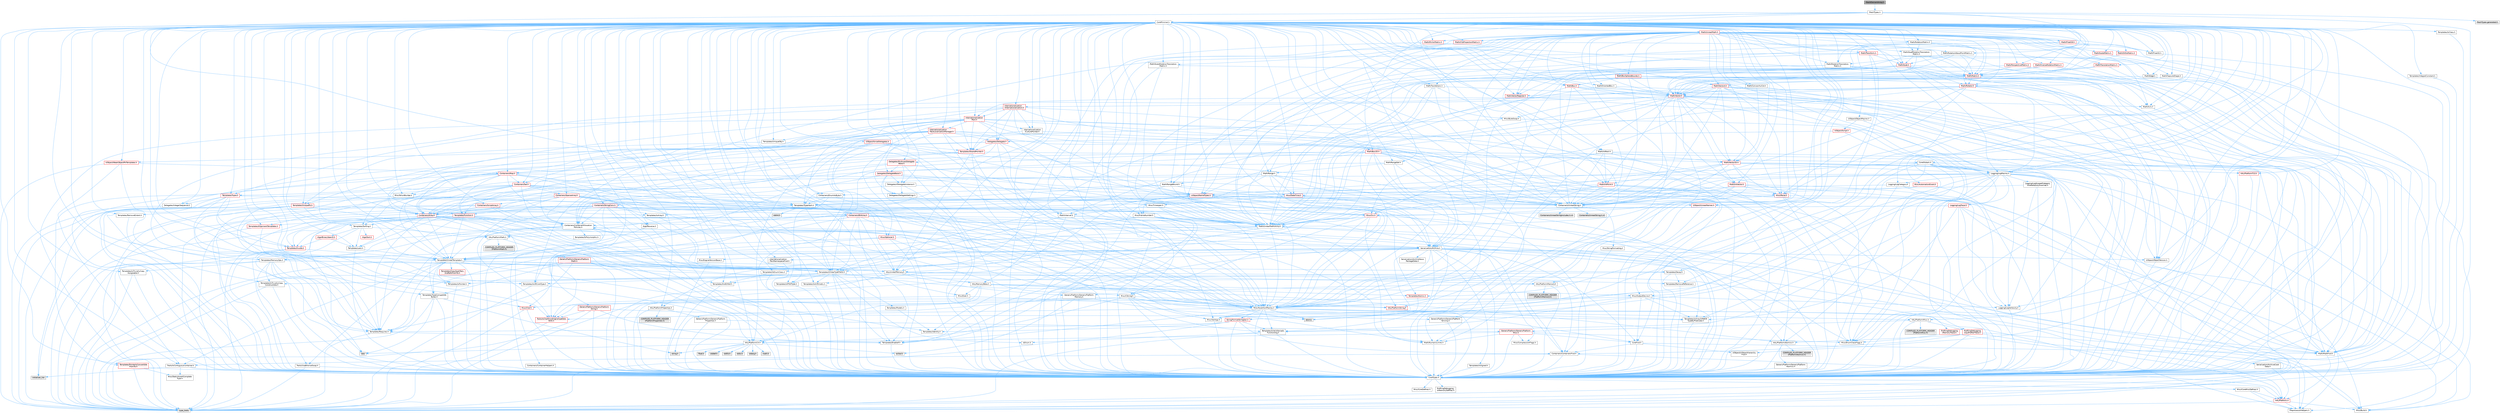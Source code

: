 digraph "MeshElementArray.h"
{
 // INTERACTIVE_SVG=YES
 // LATEX_PDF_SIZE
  bgcolor="transparent";
  edge [fontname=Helvetica,fontsize=10,labelfontname=Helvetica,labelfontsize=10];
  node [fontname=Helvetica,fontsize=10,shape=box,height=0.2,width=0.4];
  Node1 [id="Node000001",label="MeshElementArray.h",height=0.2,width=0.4,color="gray40", fillcolor="grey60", style="filled", fontcolor="black",tooltip=" "];
  Node1 -> Node2 [id="edge1_Node000001_Node000002",color="steelblue1",style="solid",tooltip=" "];
  Node2 [id="Node000002",label="MeshTypes.h",height=0.2,width=0.4,color="grey40", fillcolor="white", style="filled",URL="$dd/d98/MeshTypes_8h.html",tooltip=" "];
  Node2 -> Node3 [id="edge2_Node000002_Node000003",color="steelblue1",style="solid",tooltip=" "];
  Node3 [id="Node000003",label="Containers/UnrealString.h",height=0.2,width=0.4,color="grey40", fillcolor="white", style="filled",URL="$d5/dba/UnrealString_8h.html",tooltip=" "];
  Node3 -> Node4 [id="edge3_Node000003_Node000004",color="steelblue1",style="solid",tooltip=" "];
  Node4 [id="Node000004",label="Containers/UnrealStringIncludes.h.inl",height=0.2,width=0.4,color="grey60", fillcolor="#E0E0E0", style="filled",tooltip=" "];
  Node3 -> Node5 [id="edge4_Node000003_Node000005",color="steelblue1",style="solid",tooltip=" "];
  Node5 [id="Node000005",label="Containers/UnrealString.h.inl",height=0.2,width=0.4,color="grey60", fillcolor="#E0E0E0", style="filled",tooltip=" "];
  Node3 -> Node6 [id="edge5_Node000003_Node000006",color="steelblue1",style="solid",tooltip=" "];
  Node6 [id="Node000006",label="Misc/StringFormatArg.h",height=0.2,width=0.4,color="grey40", fillcolor="white", style="filled",URL="$d2/d16/StringFormatArg_8h.html",tooltip=" "];
  Node6 -> Node7 [id="edge6_Node000006_Node000007",color="steelblue1",style="solid",tooltip=" "];
  Node7 [id="Node000007",label="Containers/ContainersFwd.h",height=0.2,width=0.4,color="grey40", fillcolor="white", style="filled",URL="$d4/d0a/ContainersFwd_8h.html",tooltip=" "];
  Node7 -> Node8 [id="edge7_Node000007_Node000008",color="steelblue1",style="solid",tooltip=" "];
  Node8 [id="Node000008",label="HAL/Platform.h",height=0.2,width=0.4,color="red", fillcolor="#FFF0F0", style="filled",URL="$d9/dd0/Platform_8h.html",tooltip=" "];
  Node8 -> Node9 [id="edge8_Node000008_Node000009",color="steelblue1",style="solid",tooltip=" "];
  Node9 [id="Node000009",label="Misc/Build.h",height=0.2,width=0.4,color="grey40", fillcolor="white", style="filled",URL="$d3/dbb/Build_8h.html",tooltip=" "];
  Node8 -> Node11 [id="edge9_Node000008_Node000011",color="steelblue1",style="solid",tooltip=" "];
  Node11 [id="Node000011",label="type_traits",height=0.2,width=0.4,color="grey60", fillcolor="#E0E0E0", style="filled",tooltip=" "];
  Node8 -> Node12 [id="edge10_Node000008_Node000012",color="steelblue1",style="solid",tooltip=" "];
  Node12 [id="Node000012",label="PreprocessorHelpers.h",height=0.2,width=0.4,color="grey40", fillcolor="white", style="filled",URL="$db/ddb/PreprocessorHelpers_8h.html",tooltip=" "];
  Node7 -> Node18 [id="edge11_Node000007_Node000018",color="steelblue1",style="solid",tooltip=" "];
  Node18 [id="Node000018",label="CoreTypes.h",height=0.2,width=0.4,color="grey40", fillcolor="white", style="filled",URL="$dc/dec/CoreTypes_8h.html",tooltip=" "];
  Node18 -> Node8 [id="edge12_Node000018_Node000008",color="steelblue1",style="solid",tooltip=" "];
  Node18 -> Node19 [id="edge13_Node000018_Node000019",color="steelblue1",style="solid",tooltip=" "];
  Node19 [id="Node000019",label="ProfilingDebugging\l/UMemoryDefines.h",height=0.2,width=0.4,color="grey40", fillcolor="white", style="filled",URL="$d2/da2/UMemoryDefines_8h.html",tooltip=" "];
  Node18 -> Node20 [id="edge14_Node000018_Node000020",color="steelblue1",style="solid",tooltip=" "];
  Node20 [id="Node000020",label="Misc/CoreMiscDefines.h",height=0.2,width=0.4,color="grey40", fillcolor="white", style="filled",URL="$da/d38/CoreMiscDefines_8h.html",tooltip=" "];
  Node20 -> Node8 [id="edge15_Node000020_Node000008",color="steelblue1",style="solid",tooltip=" "];
  Node20 -> Node12 [id="edge16_Node000020_Node000012",color="steelblue1",style="solid",tooltip=" "];
  Node18 -> Node21 [id="edge17_Node000018_Node000021",color="steelblue1",style="solid",tooltip=" "];
  Node21 [id="Node000021",label="Misc/CoreDefines.h",height=0.2,width=0.4,color="grey40", fillcolor="white", style="filled",URL="$d3/dd2/CoreDefines_8h.html",tooltip=" "];
  Node7 -> Node22 [id="edge18_Node000007_Node000022",color="steelblue1",style="solid",tooltip=" "];
  Node22 [id="Node000022",label="Traits/IsContiguousContainer.h",height=0.2,width=0.4,color="grey40", fillcolor="white", style="filled",URL="$d5/d3c/IsContiguousContainer_8h.html",tooltip=" "];
  Node22 -> Node18 [id="edge19_Node000022_Node000018",color="steelblue1",style="solid",tooltip=" "];
  Node22 -> Node23 [id="edge20_Node000022_Node000023",color="steelblue1",style="solid",tooltip=" "];
  Node23 [id="Node000023",label="Misc/StaticAssertComplete\lType.h",height=0.2,width=0.4,color="grey40", fillcolor="white", style="filled",URL="$d5/d4e/StaticAssertCompleteType_8h.html",tooltip=" "];
  Node22 -> Node24 [id="edge21_Node000022_Node000024",color="steelblue1",style="solid",tooltip=" "];
  Node24 [id="Node000024",label="initializer_list",height=0.2,width=0.4,color="grey60", fillcolor="#E0E0E0", style="filled",tooltip=" "];
  Node2 -> Node25 [id="edge22_Node000002_Node000025",color="steelblue1",style="solid",tooltip=" "];
  Node25 [id="Node000025",label="CoreMinimal.h",height=0.2,width=0.4,color="grey40", fillcolor="white", style="filled",URL="$d7/d67/CoreMinimal_8h.html",tooltip=" "];
  Node25 -> Node18 [id="edge23_Node000025_Node000018",color="steelblue1",style="solid",tooltip=" "];
  Node25 -> Node26 [id="edge24_Node000025_Node000026",color="steelblue1",style="solid",tooltip=" "];
  Node26 [id="Node000026",label="CoreFwd.h",height=0.2,width=0.4,color="grey40", fillcolor="white", style="filled",URL="$d1/d1e/CoreFwd_8h.html",tooltip=" "];
  Node26 -> Node18 [id="edge25_Node000026_Node000018",color="steelblue1",style="solid",tooltip=" "];
  Node26 -> Node7 [id="edge26_Node000026_Node000007",color="steelblue1",style="solid",tooltip=" "];
  Node26 -> Node27 [id="edge27_Node000026_Node000027",color="steelblue1",style="solid",tooltip=" "];
  Node27 [id="Node000027",label="Math/MathFwd.h",height=0.2,width=0.4,color="grey40", fillcolor="white", style="filled",URL="$d2/d10/MathFwd_8h.html",tooltip=" "];
  Node27 -> Node8 [id="edge28_Node000027_Node000008",color="steelblue1",style="solid",tooltip=" "];
  Node26 -> Node28 [id="edge29_Node000026_Node000028",color="steelblue1",style="solid",tooltip=" "];
  Node28 [id="Node000028",label="UObject/UObjectHierarchy\lFwd.h",height=0.2,width=0.4,color="grey40", fillcolor="white", style="filled",URL="$d3/d13/UObjectHierarchyFwd_8h.html",tooltip=" "];
  Node25 -> Node28 [id="edge30_Node000025_Node000028",color="steelblue1",style="solid",tooltip=" "];
  Node25 -> Node7 [id="edge31_Node000025_Node000007",color="steelblue1",style="solid",tooltip=" "];
  Node25 -> Node29 [id="edge32_Node000025_Node000029",color="steelblue1",style="solid",tooltip=" "];
  Node29 [id="Node000029",label="Misc/VarArgs.h",height=0.2,width=0.4,color="grey40", fillcolor="white", style="filled",URL="$d5/d6f/VarArgs_8h.html",tooltip=" "];
  Node29 -> Node18 [id="edge33_Node000029_Node000018",color="steelblue1",style="solid",tooltip=" "];
  Node25 -> Node30 [id="edge34_Node000025_Node000030",color="steelblue1",style="solid",tooltip=" "];
  Node30 [id="Node000030",label="Logging/LogVerbosity.h",height=0.2,width=0.4,color="grey40", fillcolor="white", style="filled",URL="$d2/d8f/LogVerbosity_8h.html",tooltip=" "];
  Node30 -> Node18 [id="edge35_Node000030_Node000018",color="steelblue1",style="solid",tooltip=" "];
  Node25 -> Node31 [id="edge36_Node000025_Node000031",color="steelblue1",style="solid",tooltip=" "];
  Node31 [id="Node000031",label="Misc/OutputDevice.h",height=0.2,width=0.4,color="grey40", fillcolor="white", style="filled",URL="$d7/d32/OutputDevice_8h.html",tooltip=" "];
  Node31 -> Node26 [id="edge37_Node000031_Node000026",color="steelblue1",style="solid",tooltip=" "];
  Node31 -> Node18 [id="edge38_Node000031_Node000018",color="steelblue1",style="solid",tooltip=" "];
  Node31 -> Node30 [id="edge39_Node000031_Node000030",color="steelblue1",style="solid",tooltip=" "];
  Node31 -> Node29 [id="edge40_Node000031_Node000029",color="steelblue1",style="solid",tooltip=" "];
  Node31 -> Node32 [id="edge41_Node000031_Node000032",color="steelblue1",style="solid",tooltip=" "];
  Node32 [id="Node000032",label="Templates/IsArrayOrRefOf\lTypeByPredicate.h",height=0.2,width=0.4,color="grey40", fillcolor="white", style="filled",URL="$d6/da1/IsArrayOrRefOfTypeByPredicate_8h.html",tooltip=" "];
  Node32 -> Node18 [id="edge42_Node000032_Node000018",color="steelblue1",style="solid",tooltip=" "];
  Node31 -> Node33 [id="edge43_Node000031_Node000033",color="steelblue1",style="solid",tooltip=" "];
  Node33 [id="Node000033",label="Templates/IsValidVariadic\lFunctionArg.h",height=0.2,width=0.4,color="grey40", fillcolor="white", style="filled",URL="$d0/dc8/IsValidVariadicFunctionArg_8h.html",tooltip=" "];
  Node33 -> Node18 [id="edge44_Node000033_Node000018",color="steelblue1",style="solid",tooltip=" "];
  Node33 -> Node34 [id="edge45_Node000033_Node000034",color="steelblue1",style="solid",tooltip=" "];
  Node34 [id="Node000034",label="IsEnum.h",height=0.2,width=0.4,color="grey40", fillcolor="white", style="filled",URL="$d4/de5/IsEnum_8h.html",tooltip=" "];
  Node33 -> Node11 [id="edge46_Node000033_Node000011",color="steelblue1",style="solid",tooltip=" "];
  Node31 -> Node35 [id="edge47_Node000031_Node000035",color="steelblue1",style="solid",tooltip=" "];
  Node35 [id="Node000035",label="Traits/IsCharEncodingCompatible\lWith.h",height=0.2,width=0.4,color="red", fillcolor="#FFF0F0", style="filled",URL="$df/dd1/IsCharEncodingCompatibleWith_8h.html",tooltip=" "];
  Node35 -> Node11 [id="edge48_Node000035_Node000011",color="steelblue1",style="solid",tooltip=" "];
  Node25 -> Node37 [id="edge49_Node000025_Node000037",color="steelblue1",style="solid",tooltip=" "];
  Node37 [id="Node000037",label="HAL/PlatformCrt.h",height=0.2,width=0.4,color="grey40", fillcolor="white", style="filled",URL="$d8/d75/PlatformCrt_8h.html",tooltip=" "];
  Node37 -> Node38 [id="edge50_Node000037_Node000038",color="steelblue1",style="solid",tooltip=" "];
  Node38 [id="Node000038",label="new",height=0.2,width=0.4,color="grey60", fillcolor="#E0E0E0", style="filled",tooltip=" "];
  Node37 -> Node39 [id="edge51_Node000037_Node000039",color="steelblue1",style="solid",tooltip=" "];
  Node39 [id="Node000039",label="wchar.h",height=0.2,width=0.4,color="grey60", fillcolor="#E0E0E0", style="filled",tooltip=" "];
  Node37 -> Node40 [id="edge52_Node000037_Node000040",color="steelblue1",style="solid",tooltip=" "];
  Node40 [id="Node000040",label="stddef.h",height=0.2,width=0.4,color="grey60", fillcolor="#E0E0E0", style="filled",tooltip=" "];
  Node37 -> Node41 [id="edge53_Node000037_Node000041",color="steelblue1",style="solid",tooltip=" "];
  Node41 [id="Node000041",label="stdlib.h",height=0.2,width=0.4,color="grey60", fillcolor="#E0E0E0", style="filled",tooltip=" "];
  Node37 -> Node42 [id="edge54_Node000037_Node000042",color="steelblue1",style="solid",tooltip=" "];
  Node42 [id="Node000042",label="stdio.h",height=0.2,width=0.4,color="grey60", fillcolor="#E0E0E0", style="filled",tooltip=" "];
  Node37 -> Node43 [id="edge55_Node000037_Node000043",color="steelblue1",style="solid",tooltip=" "];
  Node43 [id="Node000043",label="stdarg.h",height=0.2,width=0.4,color="grey60", fillcolor="#E0E0E0", style="filled",tooltip=" "];
  Node37 -> Node44 [id="edge56_Node000037_Node000044",color="steelblue1",style="solid",tooltip=" "];
  Node44 [id="Node000044",label="math.h",height=0.2,width=0.4,color="grey60", fillcolor="#E0E0E0", style="filled",tooltip=" "];
  Node37 -> Node45 [id="edge57_Node000037_Node000045",color="steelblue1",style="solid",tooltip=" "];
  Node45 [id="Node000045",label="float.h",height=0.2,width=0.4,color="grey60", fillcolor="#E0E0E0", style="filled",tooltip=" "];
  Node37 -> Node46 [id="edge58_Node000037_Node000046",color="steelblue1",style="solid",tooltip=" "];
  Node46 [id="Node000046",label="string.h",height=0.2,width=0.4,color="grey60", fillcolor="#E0E0E0", style="filled",tooltip=" "];
  Node25 -> Node47 [id="edge59_Node000025_Node000047",color="steelblue1",style="solid",tooltip=" "];
  Node47 [id="Node000047",label="HAL/PlatformMisc.h",height=0.2,width=0.4,color="grey40", fillcolor="white", style="filled",URL="$d0/df5/PlatformMisc_8h.html",tooltip=" "];
  Node47 -> Node18 [id="edge60_Node000047_Node000018",color="steelblue1",style="solid",tooltip=" "];
  Node47 -> Node48 [id="edge61_Node000047_Node000048",color="steelblue1",style="solid",tooltip=" "];
  Node48 [id="Node000048",label="GenericPlatform/GenericPlatform\lMisc.h",height=0.2,width=0.4,color="red", fillcolor="#FFF0F0", style="filled",URL="$db/d9a/GenericPlatformMisc_8h.html",tooltip=" "];
  Node48 -> Node26 [id="edge62_Node000048_Node000026",color="steelblue1",style="solid",tooltip=" "];
  Node48 -> Node18 [id="edge63_Node000048_Node000018",color="steelblue1",style="solid",tooltip=" "];
  Node48 -> Node37 [id="edge64_Node000048_Node000037",color="steelblue1",style="solid",tooltip=" "];
  Node48 -> Node52 [id="edge65_Node000048_Node000052",color="steelblue1",style="solid",tooltip=" "];
  Node52 [id="Node000052",label="Math/NumericLimits.h",height=0.2,width=0.4,color="grey40", fillcolor="white", style="filled",URL="$df/d1b/NumericLimits_8h.html",tooltip=" "];
  Node52 -> Node18 [id="edge66_Node000052_Node000018",color="steelblue1",style="solid",tooltip=" "];
  Node48 -> Node53 [id="edge67_Node000048_Node000053",color="steelblue1",style="solid",tooltip=" "];
  Node53 [id="Node000053",label="Misc/CompressionFlags.h",height=0.2,width=0.4,color="grey40", fillcolor="white", style="filled",URL="$d9/d76/CompressionFlags_8h.html",tooltip=" "];
  Node48 -> Node54 [id="edge68_Node000048_Node000054",color="steelblue1",style="solid",tooltip=" "];
  Node54 [id="Node000054",label="Misc/EnumClassFlags.h",height=0.2,width=0.4,color="grey40", fillcolor="white", style="filled",URL="$d8/de7/EnumClassFlags_8h.html",tooltip=" "];
  Node47 -> Node57 [id="edge69_Node000047_Node000057",color="steelblue1",style="solid",tooltip=" "];
  Node57 [id="Node000057",label="COMPILED_PLATFORM_HEADER\l(PlatformMisc.h)",height=0.2,width=0.4,color="grey60", fillcolor="#E0E0E0", style="filled",tooltip=" "];
  Node47 -> Node58 [id="edge70_Node000047_Node000058",color="steelblue1",style="solid",tooltip=" "];
  Node58 [id="Node000058",label="ProfilingDebugging\l/CpuProfilerTrace.h",height=0.2,width=0.4,color="red", fillcolor="#FFF0F0", style="filled",URL="$da/dcb/CpuProfilerTrace_8h.html",tooltip=" "];
  Node58 -> Node18 [id="edge71_Node000058_Node000018",color="steelblue1",style="solid",tooltip=" "];
  Node58 -> Node7 [id="edge72_Node000058_Node000007",color="steelblue1",style="solid",tooltip=" "];
  Node58 -> Node59 [id="edge73_Node000058_Node000059",color="steelblue1",style="solid",tooltip=" "];
  Node59 [id="Node000059",label="HAL/PlatformAtomics.h",height=0.2,width=0.4,color="grey40", fillcolor="white", style="filled",URL="$d3/d36/PlatformAtomics_8h.html",tooltip=" "];
  Node59 -> Node18 [id="edge74_Node000059_Node000018",color="steelblue1",style="solid",tooltip=" "];
  Node59 -> Node60 [id="edge75_Node000059_Node000060",color="steelblue1",style="solid",tooltip=" "];
  Node60 [id="Node000060",label="GenericPlatform/GenericPlatform\lAtomics.h",height=0.2,width=0.4,color="grey40", fillcolor="white", style="filled",URL="$da/d72/GenericPlatformAtomics_8h.html",tooltip=" "];
  Node60 -> Node18 [id="edge76_Node000060_Node000018",color="steelblue1",style="solid",tooltip=" "];
  Node59 -> Node61 [id="edge77_Node000059_Node000061",color="steelblue1",style="solid",tooltip=" "];
  Node61 [id="Node000061",label="COMPILED_PLATFORM_HEADER\l(PlatformAtomics.h)",height=0.2,width=0.4,color="grey60", fillcolor="#E0E0E0", style="filled",tooltip=" "];
  Node58 -> Node12 [id="edge78_Node000058_Node000012",color="steelblue1",style="solid",tooltip=" "];
  Node58 -> Node9 [id="edge79_Node000058_Node000009",color="steelblue1",style="solid",tooltip=" "];
  Node25 -> Node66 [id="edge80_Node000025_Node000066",color="steelblue1",style="solid",tooltip=" "];
  Node66 [id="Node000066",label="Misc/AssertionMacros.h",height=0.2,width=0.4,color="grey40", fillcolor="white", style="filled",URL="$d0/dfa/AssertionMacros_8h.html",tooltip=" "];
  Node66 -> Node18 [id="edge81_Node000066_Node000018",color="steelblue1",style="solid",tooltip=" "];
  Node66 -> Node8 [id="edge82_Node000066_Node000008",color="steelblue1",style="solid",tooltip=" "];
  Node66 -> Node47 [id="edge83_Node000066_Node000047",color="steelblue1",style="solid",tooltip=" "];
  Node66 -> Node12 [id="edge84_Node000066_Node000012",color="steelblue1",style="solid",tooltip=" "];
  Node66 -> Node67 [id="edge85_Node000066_Node000067",color="steelblue1",style="solid",tooltip=" "];
  Node67 [id="Node000067",label="Templates/EnableIf.h",height=0.2,width=0.4,color="grey40", fillcolor="white", style="filled",URL="$d7/d60/EnableIf_8h.html",tooltip=" "];
  Node67 -> Node18 [id="edge86_Node000067_Node000018",color="steelblue1",style="solid",tooltip=" "];
  Node66 -> Node32 [id="edge87_Node000066_Node000032",color="steelblue1",style="solid",tooltip=" "];
  Node66 -> Node33 [id="edge88_Node000066_Node000033",color="steelblue1",style="solid",tooltip=" "];
  Node66 -> Node35 [id="edge89_Node000066_Node000035",color="steelblue1",style="solid",tooltip=" "];
  Node66 -> Node29 [id="edge90_Node000066_Node000029",color="steelblue1",style="solid",tooltip=" "];
  Node66 -> Node68 [id="edge91_Node000066_Node000068",color="steelblue1",style="solid",tooltip=" "];
  Node68 [id="Node000068",label="String/FormatStringSan.h",height=0.2,width=0.4,color="red", fillcolor="#FFF0F0", style="filled",URL="$d3/d8b/FormatStringSan_8h.html",tooltip=" "];
  Node68 -> Node11 [id="edge92_Node000068_Node000011",color="steelblue1",style="solid",tooltip=" "];
  Node68 -> Node18 [id="edge93_Node000068_Node000018",color="steelblue1",style="solid",tooltip=" "];
  Node68 -> Node69 [id="edge94_Node000068_Node000069",color="steelblue1",style="solid",tooltip=" "];
  Node69 [id="Node000069",label="Templates/Requires.h",height=0.2,width=0.4,color="grey40", fillcolor="white", style="filled",URL="$dc/d96/Requires_8h.html",tooltip=" "];
  Node69 -> Node67 [id="edge95_Node000069_Node000067",color="steelblue1",style="solid",tooltip=" "];
  Node69 -> Node11 [id="edge96_Node000069_Node000011",color="steelblue1",style="solid",tooltip=" "];
  Node68 -> Node70 [id="edge97_Node000068_Node000070",color="steelblue1",style="solid",tooltip=" "];
  Node70 [id="Node000070",label="Templates/Identity.h",height=0.2,width=0.4,color="grey40", fillcolor="white", style="filled",URL="$d0/dd5/Identity_8h.html",tooltip=" "];
  Node68 -> Node33 [id="edge98_Node000068_Node000033",color="steelblue1",style="solid",tooltip=" "];
  Node68 -> Node7 [id="edge99_Node000068_Node000007",color="steelblue1",style="solid",tooltip=" "];
  Node66 -> Node74 [id="edge100_Node000066_Node000074",color="steelblue1",style="solid",tooltip=" "];
  Node74 [id="Node000074",label="atomic",height=0.2,width=0.4,color="grey60", fillcolor="#E0E0E0", style="filled",tooltip=" "];
  Node25 -> Node75 [id="edge101_Node000025_Node000075",color="steelblue1",style="solid",tooltip=" "];
  Node75 [id="Node000075",label="Templates/IsPointer.h",height=0.2,width=0.4,color="grey40", fillcolor="white", style="filled",URL="$d7/d05/IsPointer_8h.html",tooltip=" "];
  Node75 -> Node18 [id="edge102_Node000075_Node000018",color="steelblue1",style="solid",tooltip=" "];
  Node25 -> Node76 [id="edge103_Node000025_Node000076",color="steelblue1",style="solid",tooltip=" "];
  Node76 [id="Node000076",label="HAL/PlatformMemory.h",height=0.2,width=0.4,color="grey40", fillcolor="white", style="filled",URL="$de/d68/PlatformMemory_8h.html",tooltip=" "];
  Node76 -> Node18 [id="edge104_Node000076_Node000018",color="steelblue1",style="solid",tooltip=" "];
  Node76 -> Node77 [id="edge105_Node000076_Node000077",color="steelblue1",style="solid",tooltip=" "];
  Node77 [id="Node000077",label="GenericPlatform/GenericPlatform\lMemory.h",height=0.2,width=0.4,color="grey40", fillcolor="white", style="filled",URL="$dd/d22/GenericPlatformMemory_8h.html",tooltip=" "];
  Node77 -> Node26 [id="edge106_Node000077_Node000026",color="steelblue1",style="solid",tooltip=" "];
  Node77 -> Node18 [id="edge107_Node000077_Node000018",color="steelblue1",style="solid",tooltip=" "];
  Node77 -> Node78 [id="edge108_Node000077_Node000078",color="steelblue1",style="solid",tooltip=" "];
  Node78 [id="Node000078",label="HAL/PlatformString.h",height=0.2,width=0.4,color="red", fillcolor="#FFF0F0", style="filled",URL="$db/db5/PlatformString_8h.html",tooltip=" "];
  Node78 -> Node18 [id="edge109_Node000078_Node000018",color="steelblue1",style="solid",tooltip=" "];
  Node77 -> Node46 [id="edge110_Node000077_Node000046",color="steelblue1",style="solid",tooltip=" "];
  Node77 -> Node39 [id="edge111_Node000077_Node000039",color="steelblue1",style="solid",tooltip=" "];
  Node76 -> Node80 [id="edge112_Node000076_Node000080",color="steelblue1",style="solid",tooltip=" "];
  Node80 [id="Node000080",label="COMPILED_PLATFORM_HEADER\l(PlatformMemory.h)",height=0.2,width=0.4,color="grey60", fillcolor="#E0E0E0", style="filled",tooltip=" "];
  Node25 -> Node59 [id="edge113_Node000025_Node000059",color="steelblue1",style="solid",tooltip=" "];
  Node25 -> Node81 [id="edge114_Node000025_Node000081",color="steelblue1",style="solid",tooltip=" "];
  Node81 [id="Node000081",label="Misc/Exec.h",height=0.2,width=0.4,color="grey40", fillcolor="white", style="filled",URL="$de/ddb/Exec_8h.html",tooltip=" "];
  Node81 -> Node18 [id="edge115_Node000081_Node000018",color="steelblue1",style="solid",tooltip=" "];
  Node81 -> Node66 [id="edge116_Node000081_Node000066",color="steelblue1",style="solid",tooltip=" "];
  Node25 -> Node82 [id="edge117_Node000025_Node000082",color="steelblue1",style="solid",tooltip=" "];
  Node82 [id="Node000082",label="HAL/MemoryBase.h",height=0.2,width=0.4,color="grey40", fillcolor="white", style="filled",URL="$d6/d9f/MemoryBase_8h.html",tooltip=" "];
  Node82 -> Node18 [id="edge118_Node000082_Node000018",color="steelblue1",style="solid",tooltip=" "];
  Node82 -> Node59 [id="edge119_Node000082_Node000059",color="steelblue1",style="solid",tooltip=" "];
  Node82 -> Node37 [id="edge120_Node000082_Node000037",color="steelblue1",style="solid",tooltip=" "];
  Node82 -> Node81 [id="edge121_Node000082_Node000081",color="steelblue1",style="solid",tooltip=" "];
  Node82 -> Node31 [id="edge122_Node000082_Node000031",color="steelblue1",style="solid",tooltip=" "];
  Node82 -> Node83 [id="edge123_Node000082_Node000083",color="steelblue1",style="solid",tooltip=" "];
  Node83 [id="Node000083",label="Templates/Atomic.h",height=0.2,width=0.4,color="red", fillcolor="#FFF0F0", style="filled",URL="$d3/d91/Atomic_8h.html",tooltip=" "];
  Node83 -> Node74 [id="edge124_Node000083_Node000074",color="steelblue1",style="solid",tooltip=" "];
  Node25 -> Node92 [id="edge125_Node000025_Node000092",color="steelblue1",style="solid",tooltip=" "];
  Node92 [id="Node000092",label="HAL/UnrealMemory.h",height=0.2,width=0.4,color="grey40", fillcolor="white", style="filled",URL="$d9/d96/UnrealMemory_8h.html",tooltip=" "];
  Node92 -> Node18 [id="edge126_Node000092_Node000018",color="steelblue1",style="solid",tooltip=" "];
  Node92 -> Node77 [id="edge127_Node000092_Node000077",color="steelblue1",style="solid",tooltip=" "];
  Node92 -> Node82 [id="edge128_Node000092_Node000082",color="steelblue1",style="solid",tooltip=" "];
  Node92 -> Node76 [id="edge129_Node000092_Node000076",color="steelblue1",style="solid",tooltip=" "];
  Node92 -> Node93 [id="edge130_Node000092_Node000093",color="steelblue1",style="solid",tooltip=" "];
  Node93 [id="Node000093",label="ProfilingDebugging\l/MemoryTrace.h",height=0.2,width=0.4,color="red", fillcolor="#FFF0F0", style="filled",URL="$da/dd7/MemoryTrace_8h.html",tooltip=" "];
  Node93 -> Node8 [id="edge131_Node000093_Node000008",color="steelblue1",style="solid",tooltip=" "];
  Node93 -> Node54 [id="edge132_Node000093_Node000054",color="steelblue1",style="solid",tooltip=" "];
  Node92 -> Node75 [id="edge133_Node000092_Node000075",color="steelblue1",style="solid",tooltip=" "];
  Node25 -> Node94 [id="edge134_Node000025_Node000094",color="steelblue1",style="solid",tooltip=" "];
  Node94 [id="Node000094",label="Templates/IsArithmetic.h",height=0.2,width=0.4,color="grey40", fillcolor="white", style="filled",URL="$d2/d5d/IsArithmetic_8h.html",tooltip=" "];
  Node94 -> Node18 [id="edge135_Node000094_Node000018",color="steelblue1",style="solid",tooltip=" "];
  Node25 -> Node88 [id="edge136_Node000025_Node000088",color="steelblue1",style="solid",tooltip=" "];
  Node88 [id="Node000088",label="Templates/AndOrNot.h",height=0.2,width=0.4,color="grey40", fillcolor="white", style="filled",URL="$db/d0a/AndOrNot_8h.html",tooltip=" "];
  Node88 -> Node18 [id="edge137_Node000088_Node000018",color="steelblue1",style="solid",tooltip=" "];
  Node25 -> Node95 [id="edge138_Node000025_Node000095",color="steelblue1",style="solid",tooltip=" "];
  Node95 [id="Node000095",label="Templates/IsPODType.h",height=0.2,width=0.4,color="grey40", fillcolor="white", style="filled",URL="$d7/db1/IsPODType_8h.html",tooltip=" "];
  Node95 -> Node18 [id="edge139_Node000095_Node000018",color="steelblue1",style="solid",tooltip=" "];
  Node25 -> Node96 [id="edge140_Node000025_Node000096",color="steelblue1",style="solid",tooltip=" "];
  Node96 [id="Node000096",label="Templates/IsUECoreType.h",height=0.2,width=0.4,color="grey40", fillcolor="white", style="filled",URL="$d1/db8/IsUECoreType_8h.html",tooltip=" "];
  Node96 -> Node18 [id="edge141_Node000096_Node000018",color="steelblue1",style="solid",tooltip=" "];
  Node96 -> Node11 [id="edge142_Node000096_Node000011",color="steelblue1",style="solid",tooltip=" "];
  Node25 -> Node89 [id="edge143_Node000025_Node000089",color="steelblue1",style="solid",tooltip=" "];
  Node89 [id="Node000089",label="Templates/IsTriviallyCopy\lConstructible.h",height=0.2,width=0.4,color="grey40", fillcolor="white", style="filled",URL="$d3/d78/IsTriviallyCopyConstructible_8h.html",tooltip=" "];
  Node89 -> Node18 [id="edge144_Node000089_Node000018",color="steelblue1",style="solid",tooltip=" "];
  Node89 -> Node11 [id="edge145_Node000089_Node000011",color="steelblue1",style="solid",tooltip=" "];
  Node25 -> Node97 [id="edge146_Node000025_Node000097",color="steelblue1",style="solid",tooltip=" "];
  Node97 [id="Node000097",label="Templates/UnrealTypeTraits.h",height=0.2,width=0.4,color="grey40", fillcolor="white", style="filled",URL="$d2/d2d/UnrealTypeTraits_8h.html",tooltip=" "];
  Node97 -> Node18 [id="edge147_Node000097_Node000018",color="steelblue1",style="solid",tooltip=" "];
  Node97 -> Node75 [id="edge148_Node000097_Node000075",color="steelblue1",style="solid",tooltip=" "];
  Node97 -> Node66 [id="edge149_Node000097_Node000066",color="steelblue1",style="solid",tooltip=" "];
  Node97 -> Node88 [id="edge150_Node000097_Node000088",color="steelblue1",style="solid",tooltip=" "];
  Node97 -> Node67 [id="edge151_Node000097_Node000067",color="steelblue1",style="solid",tooltip=" "];
  Node97 -> Node94 [id="edge152_Node000097_Node000094",color="steelblue1",style="solid",tooltip=" "];
  Node97 -> Node34 [id="edge153_Node000097_Node000034",color="steelblue1",style="solid",tooltip=" "];
  Node97 -> Node98 [id="edge154_Node000097_Node000098",color="steelblue1",style="solid",tooltip=" "];
  Node98 [id="Node000098",label="Templates/Models.h",height=0.2,width=0.4,color="grey40", fillcolor="white", style="filled",URL="$d3/d0c/Models_8h.html",tooltip=" "];
  Node98 -> Node70 [id="edge155_Node000098_Node000070",color="steelblue1",style="solid",tooltip=" "];
  Node97 -> Node95 [id="edge156_Node000097_Node000095",color="steelblue1",style="solid",tooltip=" "];
  Node97 -> Node96 [id="edge157_Node000097_Node000096",color="steelblue1",style="solid",tooltip=" "];
  Node97 -> Node89 [id="edge158_Node000097_Node000089",color="steelblue1",style="solid",tooltip=" "];
  Node25 -> Node67 [id="edge159_Node000025_Node000067",color="steelblue1",style="solid",tooltip=" "];
  Node25 -> Node99 [id="edge160_Node000025_Node000099",color="steelblue1",style="solid",tooltip=" "];
  Node99 [id="Node000099",label="Templates/RemoveReference.h",height=0.2,width=0.4,color="grey40", fillcolor="white", style="filled",URL="$da/dbe/RemoveReference_8h.html",tooltip=" "];
  Node99 -> Node18 [id="edge161_Node000099_Node000018",color="steelblue1",style="solid",tooltip=" "];
  Node25 -> Node100 [id="edge162_Node000025_Node000100",color="steelblue1",style="solid",tooltip=" "];
  Node100 [id="Node000100",label="Templates/IntegralConstant.h",height=0.2,width=0.4,color="grey40", fillcolor="white", style="filled",URL="$db/d1b/IntegralConstant_8h.html",tooltip=" "];
  Node100 -> Node18 [id="edge163_Node000100_Node000018",color="steelblue1",style="solid",tooltip=" "];
  Node25 -> Node101 [id="edge164_Node000025_Node000101",color="steelblue1",style="solid",tooltip=" "];
  Node101 [id="Node000101",label="Templates/IsClass.h",height=0.2,width=0.4,color="grey40", fillcolor="white", style="filled",URL="$db/dcb/IsClass_8h.html",tooltip=" "];
  Node101 -> Node18 [id="edge165_Node000101_Node000018",color="steelblue1",style="solid",tooltip=" "];
  Node25 -> Node102 [id="edge166_Node000025_Node000102",color="steelblue1",style="solid",tooltip=" "];
  Node102 [id="Node000102",label="Templates/TypeCompatible\lBytes.h",height=0.2,width=0.4,color="grey40", fillcolor="white", style="filled",URL="$df/d0a/TypeCompatibleBytes_8h.html",tooltip=" "];
  Node102 -> Node18 [id="edge167_Node000102_Node000018",color="steelblue1",style="solid",tooltip=" "];
  Node102 -> Node46 [id="edge168_Node000102_Node000046",color="steelblue1",style="solid",tooltip=" "];
  Node102 -> Node38 [id="edge169_Node000102_Node000038",color="steelblue1",style="solid",tooltip=" "];
  Node102 -> Node11 [id="edge170_Node000102_Node000011",color="steelblue1",style="solid",tooltip=" "];
  Node25 -> Node22 [id="edge171_Node000025_Node000022",color="steelblue1",style="solid",tooltip=" "];
  Node25 -> Node103 [id="edge172_Node000025_Node000103",color="steelblue1",style="solid",tooltip=" "];
  Node103 [id="Node000103",label="Templates/UnrealTemplate.h",height=0.2,width=0.4,color="grey40", fillcolor="white", style="filled",URL="$d4/d24/UnrealTemplate_8h.html",tooltip=" "];
  Node103 -> Node18 [id="edge173_Node000103_Node000018",color="steelblue1",style="solid",tooltip=" "];
  Node103 -> Node75 [id="edge174_Node000103_Node000075",color="steelblue1",style="solid",tooltip=" "];
  Node103 -> Node92 [id="edge175_Node000103_Node000092",color="steelblue1",style="solid",tooltip=" "];
  Node103 -> Node104 [id="edge176_Node000103_Node000104",color="steelblue1",style="solid",tooltip=" "];
  Node104 [id="Node000104",label="Templates/CopyQualifiers\lAndRefsFromTo.h",height=0.2,width=0.4,color="red", fillcolor="#FFF0F0", style="filled",URL="$d3/db3/CopyQualifiersAndRefsFromTo_8h.html",tooltip=" "];
  Node103 -> Node97 [id="edge177_Node000103_Node000097",color="steelblue1",style="solid",tooltip=" "];
  Node103 -> Node99 [id="edge178_Node000103_Node000099",color="steelblue1",style="solid",tooltip=" "];
  Node103 -> Node69 [id="edge179_Node000103_Node000069",color="steelblue1",style="solid",tooltip=" "];
  Node103 -> Node102 [id="edge180_Node000103_Node000102",color="steelblue1",style="solid",tooltip=" "];
  Node103 -> Node70 [id="edge181_Node000103_Node000070",color="steelblue1",style="solid",tooltip=" "];
  Node103 -> Node22 [id="edge182_Node000103_Node000022",color="steelblue1",style="solid",tooltip=" "];
  Node103 -> Node106 [id="edge183_Node000103_Node000106",color="steelblue1",style="solid",tooltip=" "];
  Node106 [id="Node000106",label="Traits/UseBitwiseSwap.h",height=0.2,width=0.4,color="grey40", fillcolor="white", style="filled",URL="$db/df3/UseBitwiseSwap_8h.html",tooltip=" "];
  Node106 -> Node18 [id="edge184_Node000106_Node000018",color="steelblue1",style="solid",tooltip=" "];
  Node106 -> Node11 [id="edge185_Node000106_Node000011",color="steelblue1",style="solid",tooltip=" "];
  Node103 -> Node11 [id="edge186_Node000103_Node000011",color="steelblue1",style="solid",tooltip=" "];
  Node25 -> Node52 [id="edge187_Node000025_Node000052",color="steelblue1",style="solid",tooltip=" "];
  Node25 -> Node107 [id="edge188_Node000025_Node000107",color="steelblue1",style="solid",tooltip=" "];
  Node107 [id="Node000107",label="HAL/PlatformMath.h",height=0.2,width=0.4,color="grey40", fillcolor="white", style="filled",URL="$dc/d53/PlatformMath_8h.html",tooltip=" "];
  Node107 -> Node18 [id="edge189_Node000107_Node000018",color="steelblue1",style="solid",tooltip=" "];
  Node107 -> Node108 [id="edge190_Node000107_Node000108",color="steelblue1",style="solid",tooltip=" "];
  Node108 [id="Node000108",label="GenericPlatform/GenericPlatform\lMath.h",height=0.2,width=0.4,color="red", fillcolor="#FFF0F0", style="filled",URL="$d5/d79/GenericPlatformMath_8h.html",tooltip=" "];
  Node108 -> Node18 [id="edge191_Node000108_Node000018",color="steelblue1",style="solid",tooltip=" "];
  Node108 -> Node7 [id="edge192_Node000108_Node000007",color="steelblue1",style="solid",tooltip=" "];
  Node108 -> Node37 [id="edge193_Node000108_Node000037",color="steelblue1",style="solid",tooltip=" "];
  Node108 -> Node88 [id="edge194_Node000108_Node000088",color="steelblue1",style="solid",tooltip=" "];
  Node108 -> Node109 [id="edge195_Node000108_Node000109",color="steelblue1",style="solid",tooltip=" "];
  Node109 [id="Node000109",label="Templates/Decay.h",height=0.2,width=0.4,color="grey40", fillcolor="white", style="filled",URL="$dd/d0f/Decay_8h.html",tooltip=" "];
  Node109 -> Node18 [id="edge196_Node000109_Node000018",color="steelblue1",style="solid",tooltip=" "];
  Node109 -> Node99 [id="edge197_Node000109_Node000099",color="steelblue1",style="solid",tooltip=" "];
  Node109 -> Node11 [id="edge198_Node000109_Node000011",color="steelblue1",style="solid",tooltip=" "];
  Node108 -> Node97 [id="edge199_Node000108_Node000097",color="steelblue1",style="solid",tooltip=" "];
  Node108 -> Node69 [id="edge200_Node000108_Node000069",color="steelblue1",style="solid",tooltip=" "];
  Node108 -> Node102 [id="edge201_Node000108_Node000102",color="steelblue1",style="solid",tooltip=" "];
  Node108 -> Node11 [id="edge202_Node000108_Node000011",color="steelblue1",style="solid",tooltip=" "];
  Node107 -> Node114 [id="edge203_Node000107_Node000114",color="steelblue1",style="solid",tooltip=" "];
  Node114 [id="Node000114",label="COMPILED_PLATFORM_HEADER\l(PlatformMath.h)",height=0.2,width=0.4,color="grey60", fillcolor="#E0E0E0", style="filled",tooltip=" "];
  Node25 -> Node90 [id="edge204_Node000025_Node000090",color="steelblue1",style="solid",tooltip=" "];
  Node90 [id="Node000090",label="Templates/IsTriviallyCopy\lAssignable.h",height=0.2,width=0.4,color="grey40", fillcolor="white", style="filled",URL="$d2/df2/IsTriviallyCopyAssignable_8h.html",tooltip=" "];
  Node90 -> Node18 [id="edge205_Node000090_Node000018",color="steelblue1",style="solid",tooltip=" "];
  Node90 -> Node11 [id="edge206_Node000090_Node000011",color="steelblue1",style="solid",tooltip=" "];
  Node25 -> Node115 [id="edge207_Node000025_Node000115",color="steelblue1",style="solid",tooltip=" "];
  Node115 [id="Node000115",label="Templates/MemoryOps.h",height=0.2,width=0.4,color="grey40", fillcolor="white", style="filled",URL="$db/dea/MemoryOps_8h.html",tooltip=" "];
  Node115 -> Node18 [id="edge208_Node000115_Node000018",color="steelblue1",style="solid",tooltip=" "];
  Node115 -> Node92 [id="edge209_Node000115_Node000092",color="steelblue1",style="solid",tooltip=" "];
  Node115 -> Node90 [id="edge210_Node000115_Node000090",color="steelblue1",style="solid",tooltip=" "];
  Node115 -> Node89 [id="edge211_Node000115_Node000089",color="steelblue1",style="solid",tooltip=" "];
  Node115 -> Node69 [id="edge212_Node000115_Node000069",color="steelblue1",style="solid",tooltip=" "];
  Node115 -> Node97 [id="edge213_Node000115_Node000097",color="steelblue1",style="solid",tooltip=" "];
  Node115 -> Node106 [id="edge214_Node000115_Node000106",color="steelblue1",style="solid",tooltip=" "];
  Node115 -> Node38 [id="edge215_Node000115_Node000038",color="steelblue1",style="solid",tooltip=" "];
  Node115 -> Node11 [id="edge216_Node000115_Node000011",color="steelblue1",style="solid",tooltip=" "];
  Node25 -> Node116 [id="edge217_Node000025_Node000116",color="steelblue1",style="solid",tooltip=" "];
  Node116 [id="Node000116",label="Containers/ContainerAllocation\lPolicies.h",height=0.2,width=0.4,color="grey40", fillcolor="white", style="filled",URL="$d7/dff/ContainerAllocationPolicies_8h.html",tooltip=" "];
  Node116 -> Node18 [id="edge218_Node000116_Node000018",color="steelblue1",style="solid",tooltip=" "];
  Node116 -> Node117 [id="edge219_Node000116_Node000117",color="steelblue1",style="solid",tooltip=" "];
  Node117 [id="Node000117",label="Containers/ContainerHelpers.h",height=0.2,width=0.4,color="grey40", fillcolor="white", style="filled",URL="$d7/d33/ContainerHelpers_8h.html",tooltip=" "];
  Node117 -> Node18 [id="edge220_Node000117_Node000018",color="steelblue1",style="solid",tooltip=" "];
  Node116 -> Node116 [id="edge221_Node000116_Node000116",color="steelblue1",style="solid",tooltip=" "];
  Node116 -> Node107 [id="edge222_Node000116_Node000107",color="steelblue1",style="solid",tooltip=" "];
  Node116 -> Node92 [id="edge223_Node000116_Node000092",color="steelblue1",style="solid",tooltip=" "];
  Node116 -> Node52 [id="edge224_Node000116_Node000052",color="steelblue1",style="solid",tooltip=" "];
  Node116 -> Node66 [id="edge225_Node000116_Node000066",color="steelblue1",style="solid",tooltip=" "];
  Node116 -> Node118 [id="edge226_Node000116_Node000118",color="steelblue1",style="solid",tooltip=" "];
  Node118 [id="Node000118",label="Templates/IsPolymorphic.h",height=0.2,width=0.4,color="grey40", fillcolor="white", style="filled",URL="$dc/d20/IsPolymorphic_8h.html",tooltip=" "];
  Node116 -> Node115 [id="edge227_Node000116_Node000115",color="steelblue1",style="solid",tooltip=" "];
  Node116 -> Node102 [id="edge228_Node000116_Node000102",color="steelblue1",style="solid",tooltip=" "];
  Node116 -> Node11 [id="edge229_Node000116_Node000011",color="steelblue1",style="solid",tooltip=" "];
  Node25 -> Node119 [id="edge230_Node000025_Node000119",color="steelblue1",style="solid",tooltip=" "];
  Node119 [id="Node000119",label="Templates/IsEnumClass.h",height=0.2,width=0.4,color="grey40", fillcolor="white", style="filled",URL="$d7/d15/IsEnumClass_8h.html",tooltip=" "];
  Node119 -> Node18 [id="edge231_Node000119_Node000018",color="steelblue1",style="solid",tooltip=" "];
  Node119 -> Node88 [id="edge232_Node000119_Node000088",color="steelblue1",style="solid",tooltip=" "];
  Node25 -> Node120 [id="edge233_Node000025_Node000120",color="steelblue1",style="solid",tooltip=" "];
  Node120 [id="Node000120",label="HAL/PlatformProperties.h",height=0.2,width=0.4,color="grey40", fillcolor="white", style="filled",URL="$d9/db0/PlatformProperties_8h.html",tooltip=" "];
  Node120 -> Node18 [id="edge234_Node000120_Node000018",color="steelblue1",style="solid",tooltip=" "];
  Node120 -> Node121 [id="edge235_Node000120_Node000121",color="steelblue1",style="solid",tooltip=" "];
  Node121 [id="Node000121",label="GenericPlatform/GenericPlatform\lProperties.h",height=0.2,width=0.4,color="grey40", fillcolor="white", style="filled",URL="$d2/dcd/GenericPlatformProperties_8h.html",tooltip=" "];
  Node121 -> Node18 [id="edge236_Node000121_Node000018",color="steelblue1",style="solid",tooltip=" "];
  Node121 -> Node48 [id="edge237_Node000121_Node000048",color="steelblue1",style="solid",tooltip=" "];
  Node120 -> Node122 [id="edge238_Node000120_Node000122",color="steelblue1",style="solid",tooltip=" "];
  Node122 [id="Node000122",label="COMPILED_PLATFORM_HEADER\l(PlatformProperties.h)",height=0.2,width=0.4,color="grey60", fillcolor="#E0E0E0", style="filled",tooltip=" "];
  Node25 -> Node123 [id="edge239_Node000025_Node000123",color="steelblue1",style="solid",tooltip=" "];
  Node123 [id="Node000123",label="Misc/EngineVersionBase.h",height=0.2,width=0.4,color="grey40", fillcolor="white", style="filled",URL="$d5/d2b/EngineVersionBase_8h.html",tooltip=" "];
  Node123 -> Node18 [id="edge240_Node000123_Node000018",color="steelblue1",style="solid",tooltip=" "];
  Node25 -> Node124 [id="edge241_Node000025_Node000124",color="steelblue1",style="solid",tooltip=" "];
  Node124 [id="Node000124",label="Internationalization\l/TextNamespaceFwd.h",height=0.2,width=0.4,color="grey40", fillcolor="white", style="filled",URL="$d8/d97/TextNamespaceFwd_8h.html",tooltip=" "];
  Node124 -> Node18 [id="edge242_Node000124_Node000018",color="steelblue1",style="solid",tooltip=" "];
  Node25 -> Node125 [id="edge243_Node000025_Node000125",color="steelblue1",style="solid",tooltip=" "];
  Node125 [id="Node000125",label="Serialization/Archive.h",height=0.2,width=0.4,color="grey40", fillcolor="white", style="filled",URL="$d7/d3b/Archive_8h.html",tooltip=" "];
  Node125 -> Node26 [id="edge244_Node000125_Node000026",color="steelblue1",style="solid",tooltip=" "];
  Node125 -> Node18 [id="edge245_Node000125_Node000018",color="steelblue1",style="solid",tooltip=" "];
  Node125 -> Node120 [id="edge246_Node000125_Node000120",color="steelblue1",style="solid",tooltip=" "];
  Node125 -> Node124 [id="edge247_Node000125_Node000124",color="steelblue1",style="solid",tooltip=" "];
  Node125 -> Node27 [id="edge248_Node000125_Node000027",color="steelblue1",style="solid",tooltip=" "];
  Node125 -> Node66 [id="edge249_Node000125_Node000066",color="steelblue1",style="solid",tooltip=" "];
  Node125 -> Node9 [id="edge250_Node000125_Node000009",color="steelblue1",style="solid",tooltip=" "];
  Node125 -> Node53 [id="edge251_Node000125_Node000053",color="steelblue1",style="solid",tooltip=" "];
  Node125 -> Node123 [id="edge252_Node000125_Node000123",color="steelblue1",style="solid",tooltip=" "];
  Node125 -> Node29 [id="edge253_Node000125_Node000029",color="steelblue1",style="solid",tooltip=" "];
  Node125 -> Node126 [id="edge254_Node000125_Node000126",color="steelblue1",style="solid",tooltip=" "];
  Node126 [id="Node000126",label="Serialization/ArchiveCook\lData.h",height=0.2,width=0.4,color="grey40", fillcolor="white", style="filled",URL="$dc/db6/ArchiveCookData_8h.html",tooltip=" "];
  Node126 -> Node8 [id="edge255_Node000126_Node000008",color="steelblue1",style="solid",tooltip=" "];
  Node125 -> Node127 [id="edge256_Node000125_Node000127",color="steelblue1",style="solid",tooltip=" "];
  Node127 [id="Node000127",label="Serialization/ArchiveSave\lPackageData.h",height=0.2,width=0.4,color="grey40", fillcolor="white", style="filled",URL="$d1/d37/ArchiveSavePackageData_8h.html",tooltip=" "];
  Node125 -> Node67 [id="edge257_Node000125_Node000067",color="steelblue1",style="solid",tooltip=" "];
  Node125 -> Node32 [id="edge258_Node000125_Node000032",color="steelblue1",style="solid",tooltip=" "];
  Node125 -> Node119 [id="edge259_Node000125_Node000119",color="steelblue1",style="solid",tooltip=" "];
  Node125 -> Node112 [id="edge260_Node000125_Node000112",color="steelblue1",style="solid",tooltip=" "];
  Node112 [id="Node000112",label="Templates/IsSigned.h",height=0.2,width=0.4,color="grey40", fillcolor="white", style="filled",URL="$d8/dd8/IsSigned_8h.html",tooltip=" "];
  Node112 -> Node18 [id="edge261_Node000112_Node000018",color="steelblue1",style="solid",tooltip=" "];
  Node125 -> Node33 [id="edge262_Node000125_Node000033",color="steelblue1",style="solid",tooltip=" "];
  Node125 -> Node103 [id="edge263_Node000125_Node000103",color="steelblue1",style="solid",tooltip=" "];
  Node125 -> Node35 [id="edge264_Node000125_Node000035",color="steelblue1",style="solid",tooltip=" "];
  Node125 -> Node128 [id="edge265_Node000125_Node000128",color="steelblue1",style="solid",tooltip=" "];
  Node128 [id="Node000128",label="UObject/ObjectVersion.h",height=0.2,width=0.4,color="grey40", fillcolor="white", style="filled",URL="$da/d63/ObjectVersion_8h.html",tooltip=" "];
  Node128 -> Node18 [id="edge266_Node000128_Node000018",color="steelblue1",style="solid",tooltip=" "];
  Node25 -> Node129 [id="edge267_Node000025_Node000129",color="steelblue1",style="solid",tooltip=" "];
  Node129 [id="Node000129",label="Templates/Less.h",height=0.2,width=0.4,color="grey40", fillcolor="white", style="filled",URL="$de/dc8/Less_8h.html",tooltip=" "];
  Node129 -> Node18 [id="edge268_Node000129_Node000018",color="steelblue1",style="solid",tooltip=" "];
  Node129 -> Node103 [id="edge269_Node000129_Node000103",color="steelblue1",style="solid",tooltip=" "];
  Node25 -> Node130 [id="edge270_Node000025_Node000130",color="steelblue1",style="solid",tooltip=" "];
  Node130 [id="Node000130",label="Templates/Sorting.h",height=0.2,width=0.4,color="grey40", fillcolor="white", style="filled",URL="$d3/d9e/Sorting_8h.html",tooltip=" "];
  Node130 -> Node18 [id="edge271_Node000130_Node000018",color="steelblue1",style="solid",tooltip=" "];
  Node130 -> Node131 [id="edge272_Node000130_Node000131",color="steelblue1",style="solid",tooltip=" "];
  Node131 [id="Node000131",label="Algo/BinarySearch.h",height=0.2,width=0.4,color="red", fillcolor="#FFF0F0", style="filled",URL="$db/db4/BinarySearch_8h.html",tooltip=" "];
  Node131 -> Node133 [id="edge273_Node000131_Node000133",color="steelblue1",style="solid",tooltip=" "];
  Node133 [id="Node000133",label="Templates/Invoke.h",height=0.2,width=0.4,color="red", fillcolor="#FFF0F0", style="filled",URL="$d7/deb/Invoke_8h.html",tooltip=" "];
  Node133 -> Node18 [id="edge274_Node000133_Node000018",color="steelblue1",style="solid",tooltip=" "];
  Node133 -> Node103 [id="edge275_Node000133_Node000103",color="steelblue1",style="solid",tooltip=" "];
  Node133 -> Node11 [id="edge276_Node000133_Node000011",color="steelblue1",style="solid",tooltip=" "];
  Node131 -> Node129 [id="edge277_Node000131_Node000129",color="steelblue1",style="solid",tooltip=" "];
  Node130 -> Node135 [id="edge278_Node000130_Node000135",color="steelblue1",style="solid",tooltip=" "];
  Node135 [id="Node000135",label="Algo/Sort.h",height=0.2,width=0.4,color="red", fillcolor="#FFF0F0", style="filled",URL="$d1/d87/Sort_8h.html",tooltip=" "];
  Node130 -> Node107 [id="edge279_Node000130_Node000107",color="steelblue1",style="solid",tooltip=" "];
  Node130 -> Node129 [id="edge280_Node000130_Node000129",color="steelblue1",style="solid",tooltip=" "];
  Node25 -> Node141 [id="edge281_Node000025_Node000141",color="steelblue1",style="solid",tooltip=" "];
  Node141 [id="Node000141",label="Misc/Char.h",height=0.2,width=0.4,color="red", fillcolor="#FFF0F0", style="filled",URL="$d0/d58/Char_8h.html",tooltip=" "];
  Node141 -> Node18 [id="edge282_Node000141_Node000018",color="steelblue1",style="solid",tooltip=" "];
  Node141 -> Node11 [id="edge283_Node000141_Node000011",color="steelblue1",style="solid",tooltip=" "];
  Node25 -> Node144 [id="edge284_Node000025_Node000144",color="steelblue1",style="solid",tooltip=" "];
  Node144 [id="Node000144",label="GenericPlatform/GenericPlatform\lStricmp.h",height=0.2,width=0.4,color="grey40", fillcolor="white", style="filled",URL="$d2/d86/GenericPlatformStricmp_8h.html",tooltip=" "];
  Node144 -> Node18 [id="edge285_Node000144_Node000018",color="steelblue1",style="solid",tooltip=" "];
  Node25 -> Node145 [id="edge286_Node000025_Node000145",color="steelblue1",style="solid",tooltip=" "];
  Node145 [id="Node000145",label="GenericPlatform/GenericPlatform\lString.h",height=0.2,width=0.4,color="red", fillcolor="#FFF0F0", style="filled",URL="$dd/d20/GenericPlatformString_8h.html",tooltip=" "];
  Node145 -> Node18 [id="edge287_Node000145_Node000018",color="steelblue1",style="solid",tooltip=" "];
  Node145 -> Node144 [id="edge288_Node000145_Node000144",color="steelblue1",style="solid",tooltip=" "];
  Node145 -> Node67 [id="edge289_Node000145_Node000067",color="steelblue1",style="solid",tooltip=" "];
  Node145 -> Node35 [id="edge290_Node000145_Node000035",color="steelblue1",style="solid",tooltip=" "];
  Node145 -> Node11 [id="edge291_Node000145_Node000011",color="steelblue1",style="solid",tooltip=" "];
  Node25 -> Node78 [id="edge292_Node000025_Node000078",color="steelblue1",style="solid",tooltip=" "];
  Node25 -> Node148 [id="edge293_Node000025_Node000148",color="steelblue1",style="solid",tooltip=" "];
  Node148 [id="Node000148",label="Misc/CString.h",height=0.2,width=0.4,color="grey40", fillcolor="white", style="filled",URL="$d2/d49/CString_8h.html",tooltip=" "];
  Node148 -> Node18 [id="edge294_Node000148_Node000018",color="steelblue1",style="solid",tooltip=" "];
  Node148 -> Node37 [id="edge295_Node000148_Node000037",color="steelblue1",style="solid",tooltip=" "];
  Node148 -> Node78 [id="edge296_Node000148_Node000078",color="steelblue1",style="solid",tooltip=" "];
  Node148 -> Node66 [id="edge297_Node000148_Node000066",color="steelblue1",style="solid",tooltip=" "];
  Node148 -> Node141 [id="edge298_Node000148_Node000141",color="steelblue1",style="solid",tooltip=" "];
  Node148 -> Node29 [id="edge299_Node000148_Node000029",color="steelblue1",style="solid",tooltip=" "];
  Node148 -> Node32 [id="edge300_Node000148_Node000032",color="steelblue1",style="solid",tooltip=" "];
  Node148 -> Node33 [id="edge301_Node000148_Node000033",color="steelblue1",style="solid",tooltip=" "];
  Node148 -> Node35 [id="edge302_Node000148_Node000035",color="steelblue1",style="solid",tooltip=" "];
  Node25 -> Node149 [id="edge303_Node000025_Node000149",color="steelblue1",style="solid",tooltip=" "];
  Node149 [id="Node000149",label="Misc/Crc.h",height=0.2,width=0.4,color="red", fillcolor="#FFF0F0", style="filled",URL="$d4/dd2/Crc_8h.html",tooltip=" "];
  Node149 -> Node18 [id="edge304_Node000149_Node000018",color="steelblue1",style="solid",tooltip=" "];
  Node149 -> Node78 [id="edge305_Node000149_Node000078",color="steelblue1",style="solid",tooltip=" "];
  Node149 -> Node66 [id="edge306_Node000149_Node000066",color="steelblue1",style="solid",tooltip=" "];
  Node149 -> Node148 [id="edge307_Node000149_Node000148",color="steelblue1",style="solid",tooltip=" "];
  Node149 -> Node141 [id="edge308_Node000149_Node000141",color="steelblue1",style="solid",tooltip=" "];
  Node149 -> Node97 [id="edge309_Node000149_Node000097",color="steelblue1",style="solid",tooltip=" "];
  Node25 -> Node140 [id="edge310_Node000025_Node000140",color="steelblue1",style="solid",tooltip=" "];
  Node140 [id="Node000140",label="Math/UnrealMathUtility.h",height=0.2,width=0.4,color="grey40", fillcolor="white", style="filled",URL="$db/db8/UnrealMathUtility_8h.html",tooltip=" "];
  Node140 -> Node18 [id="edge311_Node000140_Node000018",color="steelblue1",style="solid",tooltip=" "];
  Node140 -> Node66 [id="edge312_Node000140_Node000066",color="steelblue1",style="solid",tooltip=" "];
  Node140 -> Node107 [id="edge313_Node000140_Node000107",color="steelblue1",style="solid",tooltip=" "];
  Node140 -> Node27 [id="edge314_Node000140_Node000027",color="steelblue1",style="solid",tooltip=" "];
  Node140 -> Node70 [id="edge315_Node000140_Node000070",color="steelblue1",style="solid",tooltip=" "];
  Node140 -> Node69 [id="edge316_Node000140_Node000069",color="steelblue1",style="solid",tooltip=" "];
  Node25 -> Node3 [id="edge317_Node000025_Node000003",color="steelblue1",style="solid",tooltip=" "];
  Node25 -> Node150 [id="edge318_Node000025_Node000150",color="steelblue1",style="solid",tooltip=" "];
  Node150 [id="Node000150",label="Containers/Array.h",height=0.2,width=0.4,color="red", fillcolor="#FFF0F0", style="filled",URL="$df/dd0/Array_8h.html",tooltip=" "];
  Node150 -> Node18 [id="edge319_Node000150_Node000018",color="steelblue1",style="solid",tooltip=" "];
  Node150 -> Node66 [id="edge320_Node000150_Node000066",color="steelblue1",style="solid",tooltip=" "];
  Node150 -> Node92 [id="edge321_Node000150_Node000092",color="steelblue1",style="solid",tooltip=" "];
  Node150 -> Node97 [id="edge322_Node000150_Node000097",color="steelblue1",style="solid",tooltip=" "];
  Node150 -> Node103 [id="edge323_Node000150_Node000103",color="steelblue1",style="solid",tooltip=" "];
  Node150 -> Node116 [id="edge324_Node000150_Node000116",color="steelblue1",style="solid",tooltip=" "];
  Node150 -> Node125 [id="edge325_Node000150_Node000125",color="steelblue1",style="solid",tooltip=" "];
  Node150 -> Node133 [id="edge326_Node000150_Node000133",color="steelblue1",style="solid",tooltip=" "];
  Node150 -> Node129 [id="edge327_Node000150_Node000129",color="steelblue1",style="solid",tooltip=" "];
  Node150 -> Node69 [id="edge328_Node000150_Node000069",color="steelblue1",style="solid",tooltip=" "];
  Node150 -> Node130 [id="edge329_Node000150_Node000130",color="steelblue1",style="solid",tooltip=" "];
  Node150 -> Node173 [id="edge330_Node000150_Node000173",color="steelblue1",style="solid",tooltip=" "];
  Node173 [id="Node000173",label="Templates/AlignmentTemplates.h",height=0.2,width=0.4,color="red", fillcolor="#FFF0F0", style="filled",URL="$dd/d32/AlignmentTemplates_8h.html",tooltip=" "];
  Node173 -> Node18 [id="edge331_Node000173_Node000018",color="steelblue1",style="solid",tooltip=" "];
  Node173 -> Node75 [id="edge332_Node000173_Node000075",color="steelblue1",style="solid",tooltip=" "];
  Node150 -> Node11 [id="edge333_Node000150_Node000011",color="steelblue1",style="solid",tooltip=" "];
  Node25 -> Node174 [id="edge334_Node000025_Node000174",color="steelblue1",style="solid",tooltip=" "];
  Node174 [id="Node000174",label="Misc/FrameNumber.h",height=0.2,width=0.4,color="grey40", fillcolor="white", style="filled",URL="$dd/dbd/FrameNumber_8h.html",tooltip=" "];
  Node174 -> Node18 [id="edge335_Node000174_Node000018",color="steelblue1",style="solid",tooltip=" "];
  Node174 -> Node52 [id="edge336_Node000174_Node000052",color="steelblue1",style="solid",tooltip=" "];
  Node174 -> Node140 [id="edge337_Node000174_Node000140",color="steelblue1",style="solid",tooltip=" "];
  Node174 -> Node67 [id="edge338_Node000174_Node000067",color="steelblue1",style="solid",tooltip=" "];
  Node174 -> Node97 [id="edge339_Node000174_Node000097",color="steelblue1",style="solid",tooltip=" "];
  Node25 -> Node175 [id="edge340_Node000025_Node000175",color="steelblue1",style="solid",tooltip=" "];
  Node175 [id="Node000175",label="Misc/Timespan.h",height=0.2,width=0.4,color="grey40", fillcolor="white", style="filled",URL="$da/dd9/Timespan_8h.html",tooltip=" "];
  Node175 -> Node18 [id="edge341_Node000175_Node000018",color="steelblue1",style="solid",tooltip=" "];
  Node175 -> Node176 [id="edge342_Node000175_Node000176",color="steelblue1",style="solid",tooltip=" "];
  Node176 [id="Node000176",label="Math/Interval.h",height=0.2,width=0.4,color="grey40", fillcolor="white", style="filled",URL="$d1/d55/Interval_8h.html",tooltip=" "];
  Node176 -> Node18 [id="edge343_Node000176_Node000018",color="steelblue1",style="solid",tooltip=" "];
  Node176 -> Node94 [id="edge344_Node000176_Node000094",color="steelblue1",style="solid",tooltip=" "];
  Node176 -> Node97 [id="edge345_Node000176_Node000097",color="steelblue1",style="solid",tooltip=" "];
  Node176 -> Node52 [id="edge346_Node000176_Node000052",color="steelblue1",style="solid",tooltip=" "];
  Node176 -> Node140 [id="edge347_Node000176_Node000140",color="steelblue1",style="solid",tooltip=" "];
  Node175 -> Node140 [id="edge348_Node000175_Node000140",color="steelblue1",style="solid",tooltip=" "];
  Node175 -> Node66 [id="edge349_Node000175_Node000066",color="steelblue1",style="solid",tooltip=" "];
  Node25 -> Node177 [id="edge350_Node000025_Node000177",color="steelblue1",style="solid",tooltip=" "];
  Node177 [id="Node000177",label="Containers/StringConv.h",height=0.2,width=0.4,color="red", fillcolor="#FFF0F0", style="filled",URL="$d3/ddf/StringConv_8h.html",tooltip=" "];
  Node177 -> Node18 [id="edge351_Node000177_Node000018",color="steelblue1",style="solid",tooltip=" "];
  Node177 -> Node66 [id="edge352_Node000177_Node000066",color="steelblue1",style="solid",tooltip=" "];
  Node177 -> Node116 [id="edge353_Node000177_Node000116",color="steelblue1",style="solid",tooltip=" "];
  Node177 -> Node150 [id="edge354_Node000177_Node000150",color="steelblue1",style="solid",tooltip=" "];
  Node177 -> Node148 [id="edge355_Node000177_Node000148",color="steelblue1",style="solid",tooltip=" "];
  Node177 -> Node178 [id="edge356_Node000177_Node000178",color="steelblue1",style="solid",tooltip=" "];
  Node178 [id="Node000178",label="Templates/IsArray.h",height=0.2,width=0.4,color="grey40", fillcolor="white", style="filled",URL="$d8/d8d/IsArray_8h.html",tooltip=" "];
  Node178 -> Node18 [id="edge357_Node000178_Node000018",color="steelblue1",style="solid",tooltip=" "];
  Node177 -> Node103 [id="edge358_Node000177_Node000103",color="steelblue1",style="solid",tooltip=" "];
  Node177 -> Node97 [id="edge359_Node000177_Node000097",color="steelblue1",style="solid",tooltip=" "];
  Node177 -> Node35 [id="edge360_Node000177_Node000035",color="steelblue1",style="solid",tooltip=" "];
  Node177 -> Node22 [id="edge361_Node000177_Node000022",color="steelblue1",style="solid",tooltip=" "];
  Node177 -> Node11 [id="edge362_Node000177_Node000011",color="steelblue1",style="solid",tooltip=" "];
  Node25 -> Node179 [id="edge363_Node000025_Node000179",color="steelblue1",style="solid",tooltip=" "];
  Node179 [id="Node000179",label="UObject/UnrealNames.h",height=0.2,width=0.4,color="red", fillcolor="#FFF0F0", style="filled",URL="$d8/db1/UnrealNames_8h.html",tooltip=" "];
  Node179 -> Node18 [id="edge364_Node000179_Node000018",color="steelblue1",style="solid",tooltip=" "];
  Node25 -> Node181 [id="edge365_Node000025_Node000181",color="steelblue1",style="solid",tooltip=" "];
  Node181 [id="Node000181",label="UObject/NameTypes.h",height=0.2,width=0.4,color="red", fillcolor="#FFF0F0", style="filled",URL="$d6/d35/NameTypes_8h.html",tooltip=" "];
  Node181 -> Node18 [id="edge366_Node000181_Node000018",color="steelblue1",style="solid",tooltip=" "];
  Node181 -> Node66 [id="edge367_Node000181_Node000066",color="steelblue1",style="solid",tooltip=" "];
  Node181 -> Node92 [id="edge368_Node000181_Node000092",color="steelblue1",style="solid",tooltip=" "];
  Node181 -> Node97 [id="edge369_Node000181_Node000097",color="steelblue1",style="solid",tooltip=" "];
  Node181 -> Node103 [id="edge370_Node000181_Node000103",color="steelblue1",style="solid",tooltip=" "];
  Node181 -> Node3 [id="edge371_Node000181_Node000003",color="steelblue1",style="solid",tooltip=" "];
  Node181 -> Node177 [id="edge372_Node000181_Node000177",color="steelblue1",style="solid",tooltip=" "];
  Node181 -> Node179 [id="edge373_Node000181_Node000179",color="steelblue1",style="solid",tooltip=" "];
  Node181 -> Node83 [id="edge374_Node000181_Node000083",color="steelblue1",style="solid",tooltip=" "];
  Node25 -> Node189 [id="edge375_Node000025_Node000189",color="steelblue1",style="solid",tooltip=" "];
  Node189 [id="Node000189",label="Misc/Parse.h",height=0.2,width=0.4,color="red", fillcolor="#FFF0F0", style="filled",URL="$dc/d71/Parse_8h.html",tooltip=" "];
  Node189 -> Node3 [id="edge376_Node000189_Node000003",color="steelblue1",style="solid",tooltip=" "];
  Node189 -> Node18 [id="edge377_Node000189_Node000018",color="steelblue1",style="solid",tooltip=" "];
  Node189 -> Node37 [id="edge378_Node000189_Node000037",color="steelblue1",style="solid",tooltip=" "];
  Node189 -> Node9 [id="edge379_Node000189_Node000009",color="steelblue1",style="solid",tooltip=" "];
  Node189 -> Node54 [id="edge380_Node000189_Node000054",color="steelblue1",style="solid",tooltip=" "];
  Node189 -> Node190 [id="edge381_Node000189_Node000190",color="steelblue1",style="solid",tooltip=" "];
  Node190 [id="Node000190",label="Templates/Function.h",height=0.2,width=0.4,color="red", fillcolor="#FFF0F0", style="filled",URL="$df/df5/Function_8h.html",tooltip=" "];
  Node190 -> Node18 [id="edge382_Node000190_Node000018",color="steelblue1",style="solid",tooltip=" "];
  Node190 -> Node66 [id="edge383_Node000190_Node000066",color="steelblue1",style="solid",tooltip=" "];
  Node190 -> Node92 [id="edge384_Node000190_Node000092",color="steelblue1",style="solid",tooltip=" "];
  Node190 -> Node97 [id="edge385_Node000190_Node000097",color="steelblue1",style="solid",tooltip=" "];
  Node190 -> Node133 [id="edge386_Node000190_Node000133",color="steelblue1",style="solid",tooltip=" "];
  Node190 -> Node103 [id="edge387_Node000190_Node000103",color="steelblue1",style="solid",tooltip=" "];
  Node190 -> Node69 [id="edge388_Node000190_Node000069",color="steelblue1",style="solid",tooltip=" "];
  Node190 -> Node140 [id="edge389_Node000190_Node000140",color="steelblue1",style="solid",tooltip=" "];
  Node190 -> Node38 [id="edge390_Node000190_Node000038",color="steelblue1",style="solid",tooltip=" "];
  Node190 -> Node11 [id="edge391_Node000190_Node000011",color="steelblue1",style="solid",tooltip=" "];
  Node25 -> Node173 [id="edge392_Node000025_Node000173",color="steelblue1",style="solid",tooltip=" "];
  Node25 -> Node192 [id="edge393_Node000025_Node000192",color="steelblue1",style="solid",tooltip=" "];
  Node192 [id="Node000192",label="Misc/StructBuilder.h",height=0.2,width=0.4,color="grey40", fillcolor="white", style="filled",URL="$d9/db3/StructBuilder_8h.html",tooltip=" "];
  Node192 -> Node18 [id="edge394_Node000192_Node000018",color="steelblue1",style="solid",tooltip=" "];
  Node192 -> Node140 [id="edge395_Node000192_Node000140",color="steelblue1",style="solid",tooltip=" "];
  Node192 -> Node173 [id="edge396_Node000192_Node000173",color="steelblue1",style="solid",tooltip=" "];
  Node25 -> Node109 [id="edge397_Node000025_Node000109",color="steelblue1",style="solid",tooltip=" "];
  Node25 -> Node193 [id="edge398_Node000025_Node000193",color="steelblue1",style="solid",tooltip=" "];
  Node193 [id="Node000193",label="Templates/PointerIsConvertible\lFromTo.h",height=0.2,width=0.4,color="red", fillcolor="#FFF0F0", style="filled",URL="$d6/d65/PointerIsConvertibleFromTo_8h.html",tooltip=" "];
  Node193 -> Node18 [id="edge399_Node000193_Node000018",color="steelblue1",style="solid",tooltip=" "];
  Node193 -> Node23 [id="edge400_Node000193_Node000023",color="steelblue1",style="solid",tooltip=" "];
  Node193 -> Node11 [id="edge401_Node000193_Node000011",color="steelblue1",style="solid",tooltip=" "];
  Node25 -> Node133 [id="edge402_Node000025_Node000133",color="steelblue1",style="solid",tooltip=" "];
  Node25 -> Node190 [id="edge403_Node000025_Node000190",color="steelblue1",style="solid",tooltip=" "];
  Node25 -> Node162 [id="edge404_Node000025_Node000162",color="steelblue1",style="solid",tooltip=" "];
  Node162 [id="Node000162",label="Templates/TypeHash.h",height=0.2,width=0.4,color="grey40", fillcolor="white", style="filled",URL="$d1/d62/TypeHash_8h.html",tooltip=" "];
  Node162 -> Node18 [id="edge405_Node000162_Node000018",color="steelblue1",style="solid",tooltip=" "];
  Node162 -> Node69 [id="edge406_Node000162_Node000069",color="steelblue1",style="solid",tooltip=" "];
  Node162 -> Node149 [id="edge407_Node000162_Node000149",color="steelblue1",style="solid",tooltip=" "];
  Node162 -> Node163 [id="edge408_Node000162_Node000163",color="steelblue1",style="solid",tooltip=" "];
  Node163 [id="Node000163",label="stdint.h",height=0.2,width=0.4,color="grey60", fillcolor="#E0E0E0", style="filled",tooltip=" "];
  Node162 -> Node11 [id="edge409_Node000162_Node000011",color="steelblue1",style="solid",tooltip=" "];
  Node25 -> Node194 [id="edge410_Node000025_Node000194",color="steelblue1",style="solid",tooltip=" "];
  Node194 [id="Node000194",label="Containers/ScriptArray.h",height=0.2,width=0.4,color="red", fillcolor="#FFF0F0", style="filled",URL="$dc/daf/ScriptArray_8h.html",tooltip=" "];
  Node194 -> Node18 [id="edge411_Node000194_Node000018",color="steelblue1",style="solid",tooltip=" "];
  Node194 -> Node66 [id="edge412_Node000194_Node000066",color="steelblue1",style="solid",tooltip=" "];
  Node194 -> Node92 [id="edge413_Node000194_Node000092",color="steelblue1",style="solid",tooltip=" "];
  Node194 -> Node116 [id="edge414_Node000194_Node000116",color="steelblue1",style="solid",tooltip=" "];
  Node194 -> Node150 [id="edge415_Node000194_Node000150",color="steelblue1",style="solid",tooltip=" "];
  Node194 -> Node24 [id="edge416_Node000194_Node000024",color="steelblue1",style="solid",tooltip=" "];
  Node25 -> Node195 [id="edge417_Node000025_Node000195",color="steelblue1",style="solid",tooltip=" "];
  Node195 [id="Node000195",label="Containers/BitArray.h",height=0.2,width=0.4,color="red", fillcolor="#FFF0F0", style="filled",URL="$d1/de4/BitArray_8h.html",tooltip=" "];
  Node195 -> Node116 [id="edge418_Node000195_Node000116",color="steelblue1",style="solid",tooltip=" "];
  Node195 -> Node18 [id="edge419_Node000195_Node000018",color="steelblue1",style="solid",tooltip=" "];
  Node195 -> Node59 [id="edge420_Node000195_Node000059",color="steelblue1",style="solid",tooltip=" "];
  Node195 -> Node92 [id="edge421_Node000195_Node000092",color="steelblue1",style="solid",tooltip=" "];
  Node195 -> Node140 [id="edge422_Node000195_Node000140",color="steelblue1",style="solid",tooltip=" "];
  Node195 -> Node66 [id="edge423_Node000195_Node000066",color="steelblue1",style="solid",tooltip=" "];
  Node195 -> Node54 [id="edge424_Node000195_Node000054",color="steelblue1",style="solid",tooltip=" "];
  Node195 -> Node125 [id="edge425_Node000195_Node000125",color="steelblue1",style="solid",tooltip=" "];
  Node195 -> Node67 [id="edge426_Node000195_Node000067",color="steelblue1",style="solid",tooltip=" "];
  Node195 -> Node133 [id="edge427_Node000195_Node000133",color="steelblue1",style="solid",tooltip=" "];
  Node195 -> Node103 [id="edge428_Node000195_Node000103",color="steelblue1",style="solid",tooltip=" "];
  Node195 -> Node97 [id="edge429_Node000195_Node000097",color="steelblue1",style="solid",tooltip=" "];
  Node25 -> Node196 [id="edge430_Node000025_Node000196",color="steelblue1",style="solid",tooltip=" "];
  Node196 [id="Node000196",label="Containers/SparseArray.h",height=0.2,width=0.4,color="red", fillcolor="#FFF0F0", style="filled",URL="$d5/dbf/SparseArray_8h.html",tooltip=" "];
  Node196 -> Node18 [id="edge431_Node000196_Node000018",color="steelblue1",style="solid",tooltip=" "];
  Node196 -> Node66 [id="edge432_Node000196_Node000066",color="steelblue1",style="solid",tooltip=" "];
  Node196 -> Node92 [id="edge433_Node000196_Node000092",color="steelblue1",style="solid",tooltip=" "];
  Node196 -> Node97 [id="edge434_Node000196_Node000097",color="steelblue1",style="solid",tooltip=" "];
  Node196 -> Node103 [id="edge435_Node000196_Node000103",color="steelblue1",style="solid",tooltip=" "];
  Node196 -> Node116 [id="edge436_Node000196_Node000116",color="steelblue1",style="solid",tooltip=" "];
  Node196 -> Node129 [id="edge437_Node000196_Node000129",color="steelblue1",style="solid",tooltip=" "];
  Node196 -> Node150 [id="edge438_Node000196_Node000150",color="steelblue1",style="solid",tooltip=" "];
  Node196 -> Node140 [id="edge439_Node000196_Node000140",color="steelblue1",style="solid",tooltip=" "];
  Node196 -> Node194 [id="edge440_Node000196_Node000194",color="steelblue1",style="solid",tooltip=" "];
  Node196 -> Node195 [id="edge441_Node000196_Node000195",color="steelblue1",style="solid",tooltip=" "];
  Node196 -> Node3 [id="edge442_Node000196_Node000003",color="steelblue1",style="solid",tooltip=" "];
  Node25 -> Node212 [id="edge443_Node000025_Node000212",color="steelblue1",style="solid",tooltip=" "];
  Node212 [id="Node000212",label="Containers/Set.h",height=0.2,width=0.4,color="red", fillcolor="#FFF0F0", style="filled",URL="$d4/d45/Set_8h.html",tooltip=" "];
  Node212 -> Node116 [id="edge444_Node000212_Node000116",color="steelblue1",style="solid",tooltip=" "];
  Node212 -> Node196 [id="edge445_Node000212_Node000196",color="steelblue1",style="solid",tooltip=" "];
  Node212 -> Node7 [id="edge446_Node000212_Node000007",color="steelblue1",style="solid",tooltip=" "];
  Node212 -> Node140 [id="edge447_Node000212_Node000140",color="steelblue1",style="solid",tooltip=" "];
  Node212 -> Node66 [id="edge448_Node000212_Node000066",color="steelblue1",style="solid",tooltip=" "];
  Node212 -> Node192 [id="edge449_Node000212_Node000192",color="steelblue1",style="solid",tooltip=" "];
  Node212 -> Node190 [id="edge450_Node000212_Node000190",color="steelblue1",style="solid",tooltip=" "];
  Node212 -> Node130 [id="edge451_Node000212_Node000130",color="steelblue1",style="solid",tooltip=" "];
  Node212 -> Node162 [id="edge452_Node000212_Node000162",color="steelblue1",style="solid",tooltip=" "];
  Node212 -> Node103 [id="edge453_Node000212_Node000103",color="steelblue1",style="solid",tooltip=" "];
  Node212 -> Node24 [id="edge454_Node000212_Node000024",color="steelblue1",style="solid",tooltip=" "];
  Node212 -> Node11 [id="edge455_Node000212_Node000011",color="steelblue1",style="solid",tooltip=" "];
  Node25 -> Node215 [id="edge456_Node000025_Node000215",color="steelblue1",style="solid",tooltip=" "];
  Node215 [id="Node000215",label="Algo/Reverse.h",height=0.2,width=0.4,color="grey40", fillcolor="white", style="filled",URL="$d5/d93/Reverse_8h.html",tooltip=" "];
  Node215 -> Node18 [id="edge457_Node000215_Node000018",color="steelblue1",style="solid",tooltip=" "];
  Node215 -> Node103 [id="edge458_Node000215_Node000103",color="steelblue1",style="solid",tooltip=" "];
  Node25 -> Node216 [id="edge459_Node000025_Node000216",color="steelblue1",style="solid",tooltip=" "];
  Node216 [id="Node000216",label="Containers/Map.h",height=0.2,width=0.4,color="red", fillcolor="#FFF0F0", style="filled",URL="$df/d79/Map_8h.html",tooltip=" "];
  Node216 -> Node18 [id="edge460_Node000216_Node000018",color="steelblue1",style="solid",tooltip=" "];
  Node216 -> Node215 [id="edge461_Node000216_Node000215",color="steelblue1",style="solid",tooltip=" "];
  Node216 -> Node212 [id="edge462_Node000216_Node000212",color="steelblue1",style="solid",tooltip=" "];
  Node216 -> Node3 [id="edge463_Node000216_Node000003",color="steelblue1",style="solid",tooltip=" "];
  Node216 -> Node66 [id="edge464_Node000216_Node000066",color="steelblue1",style="solid",tooltip=" "];
  Node216 -> Node192 [id="edge465_Node000216_Node000192",color="steelblue1",style="solid",tooltip=" "];
  Node216 -> Node190 [id="edge466_Node000216_Node000190",color="steelblue1",style="solid",tooltip=" "];
  Node216 -> Node130 [id="edge467_Node000216_Node000130",color="steelblue1",style="solid",tooltip=" "];
  Node216 -> Node217 [id="edge468_Node000216_Node000217",color="steelblue1",style="solid",tooltip=" "];
  Node217 [id="Node000217",label="Templates/Tuple.h",height=0.2,width=0.4,color="red", fillcolor="#FFF0F0", style="filled",URL="$d2/d4f/Tuple_8h.html",tooltip=" "];
  Node217 -> Node18 [id="edge469_Node000217_Node000018",color="steelblue1",style="solid",tooltip=" "];
  Node217 -> Node103 [id="edge470_Node000217_Node000103",color="steelblue1",style="solid",tooltip=" "];
  Node217 -> Node218 [id="edge471_Node000217_Node000218",color="steelblue1",style="solid",tooltip=" "];
  Node218 [id="Node000218",label="Delegates/IntegerSequence.h",height=0.2,width=0.4,color="grey40", fillcolor="white", style="filled",URL="$d2/dcc/IntegerSequence_8h.html",tooltip=" "];
  Node218 -> Node18 [id="edge472_Node000218_Node000018",color="steelblue1",style="solid",tooltip=" "];
  Node217 -> Node133 [id="edge473_Node000217_Node000133",color="steelblue1",style="solid",tooltip=" "];
  Node217 -> Node69 [id="edge474_Node000217_Node000069",color="steelblue1",style="solid",tooltip=" "];
  Node217 -> Node162 [id="edge475_Node000217_Node000162",color="steelblue1",style="solid",tooltip=" "];
  Node217 -> Node11 [id="edge476_Node000217_Node000011",color="steelblue1",style="solid",tooltip=" "];
  Node216 -> Node103 [id="edge477_Node000216_Node000103",color="steelblue1",style="solid",tooltip=" "];
  Node216 -> Node97 [id="edge478_Node000216_Node000097",color="steelblue1",style="solid",tooltip=" "];
  Node216 -> Node11 [id="edge479_Node000216_Node000011",color="steelblue1",style="solid",tooltip=" "];
  Node25 -> Node220 [id="edge480_Node000025_Node000220",color="steelblue1",style="solid",tooltip=" "];
  Node220 [id="Node000220",label="Math/IntPoint.h",height=0.2,width=0.4,color="red", fillcolor="#FFF0F0", style="filled",URL="$d3/df7/IntPoint_8h.html",tooltip=" "];
  Node220 -> Node18 [id="edge481_Node000220_Node000018",color="steelblue1",style="solid",tooltip=" "];
  Node220 -> Node66 [id="edge482_Node000220_Node000066",color="steelblue1",style="solid",tooltip=" "];
  Node220 -> Node189 [id="edge483_Node000220_Node000189",color="steelblue1",style="solid",tooltip=" "];
  Node220 -> Node27 [id="edge484_Node000220_Node000027",color="steelblue1",style="solid",tooltip=" "];
  Node220 -> Node140 [id="edge485_Node000220_Node000140",color="steelblue1",style="solid",tooltip=" "];
  Node220 -> Node3 [id="edge486_Node000220_Node000003",color="steelblue1",style="solid",tooltip=" "];
  Node220 -> Node162 [id="edge487_Node000220_Node000162",color="steelblue1",style="solid",tooltip=" "];
  Node25 -> Node222 [id="edge488_Node000025_Node000222",color="steelblue1",style="solid",tooltip=" "];
  Node222 [id="Node000222",label="Math/IntVector.h",height=0.2,width=0.4,color="red", fillcolor="#FFF0F0", style="filled",URL="$d7/d44/IntVector_8h.html",tooltip=" "];
  Node222 -> Node18 [id="edge489_Node000222_Node000018",color="steelblue1",style="solid",tooltip=" "];
  Node222 -> Node149 [id="edge490_Node000222_Node000149",color="steelblue1",style="solid",tooltip=" "];
  Node222 -> Node189 [id="edge491_Node000222_Node000189",color="steelblue1",style="solid",tooltip=" "];
  Node222 -> Node27 [id="edge492_Node000222_Node000027",color="steelblue1",style="solid",tooltip=" "];
  Node222 -> Node140 [id="edge493_Node000222_Node000140",color="steelblue1",style="solid",tooltip=" "];
  Node222 -> Node3 [id="edge494_Node000222_Node000003",color="steelblue1",style="solid",tooltip=" "];
  Node25 -> Node223 [id="edge495_Node000025_Node000223",color="steelblue1",style="solid",tooltip=" "];
  Node223 [id="Node000223",label="Logging/LogCategory.h",height=0.2,width=0.4,color="grey40", fillcolor="white", style="filled",URL="$d9/d36/LogCategory_8h.html",tooltip=" "];
  Node223 -> Node18 [id="edge496_Node000223_Node000018",color="steelblue1",style="solid",tooltip=" "];
  Node223 -> Node30 [id="edge497_Node000223_Node000030",color="steelblue1",style="solid",tooltip=" "];
  Node223 -> Node181 [id="edge498_Node000223_Node000181",color="steelblue1",style="solid",tooltip=" "];
  Node25 -> Node224 [id="edge499_Node000025_Node000224",color="steelblue1",style="solid",tooltip=" "];
  Node224 [id="Node000224",label="Logging/LogMacros.h",height=0.2,width=0.4,color="grey40", fillcolor="white", style="filled",URL="$d0/d16/LogMacros_8h.html",tooltip=" "];
  Node224 -> Node3 [id="edge500_Node000224_Node000003",color="steelblue1",style="solid",tooltip=" "];
  Node224 -> Node18 [id="edge501_Node000224_Node000018",color="steelblue1",style="solid",tooltip=" "];
  Node224 -> Node12 [id="edge502_Node000224_Node000012",color="steelblue1",style="solid",tooltip=" "];
  Node224 -> Node223 [id="edge503_Node000224_Node000223",color="steelblue1",style="solid",tooltip=" "];
  Node224 -> Node225 [id="edge504_Node000224_Node000225",color="steelblue1",style="solid",tooltip=" "];
  Node225 [id="Node000225",label="Logging/LogScopedCategory\lAndVerbosityOverride.h",height=0.2,width=0.4,color="grey40", fillcolor="white", style="filled",URL="$de/dba/LogScopedCategoryAndVerbosityOverride_8h.html",tooltip=" "];
  Node225 -> Node18 [id="edge505_Node000225_Node000018",color="steelblue1",style="solid",tooltip=" "];
  Node225 -> Node30 [id="edge506_Node000225_Node000030",color="steelblue1",style="solid",tooltip=" "];
  Node225 -> Node181 [id="edge507_Node000225_Node000181",color="steelblue1",style="solid",tooltip=" "];
  Node224 -> Node226 [id="edge508_Node000224_Node000226",color="steelblue1",style="solid",tooltip=" "];
  Node226 [id="Node000226",label="Logging/LogTrace.h",height=0.2,width=0.4,color="red", fillcolor="#FFF0F0", style="filled",URL="$d5/d91/LogTrace_8h.html",tooltip=" "];
  Node226 -> Node18 [id="edge509_Node000226_Node000018",color="steelblue1",style="solid",tooltip=" "];
  Node226 -> Node150 [id="edge510_Node000226_Node000150",color="steelblue1",style="solid",tooltip=" "];
  Node226 -> Node12 [id="edge511_Node000226_Node000012",color="steelblue1",style="solid",tooltip=" "];
  Node226 -> Node30 [id="edge512_Node000226_Node000030",color="steelblue1",style="solid",tooltip=" "];
  Node226 -> Node9 [id="edge513_Node000226_Node000009",color="steelblue1",style="solid",tooltip=" "];
  Node226 -> Node32 [id="edge514_Node000226_Node000032",color="steelblue1",style="solid",tooltip=" "];
  Node226 -> Node35 [id="edge515_Node000226_Node000035",color="steelblue1",style="solid",tooltip=" "];
  Node224 -> Node30 [id="edge516_Node000224_Node000030",color="steelblue1",style="solid",tooltip=" "];
  Node224 -> Node66 [id="edge517_Node000224_Node000066",color="steelblue1",style="solid",tooltip=" "];
  Node224 -> Node9 [id="edge518_Node000224_Node000009",color="steelblue1",style="solid",tooltip=" "];
  Node224 -> Node29 [id="edge519_Node000224_Node000029",color="steelblue1",style="solid",tooltip=" "];
  Node224 -> Node68 [id="edge520_Node000224_Node000068",color="steelblue1",style="solid",tooltip=" "];
  Node224 -> Node67 [id="edge521_Node000224_Node000067",color="steelblue1",style="solid",tooltip=" "];
  Node224 -> Node32 [id="edge522_Node000224_Node000032",color="steelblue1",style="solid",tooltip=" "];
  Node224 -> Node33 [id="edge523_Node000224_Node000033",color="steelblue1",style="solid",tooltip=" "];
  Node224 -> Node35 [id="edge524_Node000224_Node000035",color="steelblue1",style="solid",tooltip=" "];
  Node224 -> Node11 [id="edge525_Node000224_Node000011",color="steelblue1",style="solid",tooltip=" "];
  Node25 -> Node227 [id="edge526_Node000025_Node000227",color="steelblue1",style="solid",tooltip=" "];
  Node227 [id="Node000227",label="Math/Vector2D.h",height=0.2,width=0.4,color="red", fillcolor="#FFF0F0", style="filled",URL="$d3/db0/Vector2D_8h.html",tooltip=" "];
  Node227 -> Node18 [id="edge527_Node000227_Node000018",color="steelblue1",style="solid",tooltip=" "];
  Node227 -> Node27 [id="edge528_Node000227_Node000027",color="steelblue1",style="solid",tooltip=" "];
  Node227 -> Node66 [id="edge529_Node000227_Node000066",color="steelblue1",style="solid",tooltip=" "];
  Node227 -> Node149 [id="edge530_Node000227_Node000149",color="steelblue1",style="solid",tooltip=" "];
  Node227 -> Node140 [id="edge531_Node000227_Node000140",color="steelblue1",style="solid",tooltip=" "];
  Node227 -> Node3 [id="edge532_Node000227_Node000003",color="steelblue1",style="solid",tooltip=" "];
  Node227 -> Node189 [id="edge533_Node000227_Node000189",color="steelblue1",style="solid",tooltip=" "];
  Node227 -> Node220 [id="edge534_Node000227_Node000220",color="steelblue1",style="solid",tooltip=" "];
  Node227 -> Node224 [id="edge535_Node000227_Node000224",color="steelblue1",style="solid",tooltip=" "];
  Node227 -> Node11 [id="edge536_Node000227_Node000011",color="steelblue1",style="solid",tooltip=" "];
  Node25 -> Node231 [id="edge537_Node000025_Node000231",color="steelblue1",style="solid",tooltip=" "];
  Node231 [id="Node000231",label="Math/IntRect.h",height=0.2,width=0.4,color="grey40", fillcolor="white", style="filled",URL="$d7/d53/IntRect_8h.html",tooltip=" "];
  Node231 -> Node18 [id="edge538_Node000231_Node000018",color="steelblue1",style="solid",tooltip=" "];
  Node231 -> Node27 [id="edge539_Node000231_Node000027",color="steelblue1",style="solid",tooltip=" "];
  Node231 -> Node140 [id="edge540_Node000231_Node000140",color="steelblue1",style="solid",tooltip=" "];
  Node231 -> Node3 [id="edge541_Node000231_Node000003",color="steelblue1",style="solid",tooltip=" "];
  Node231 -> Node220 [id="edge542_Node000231_Node000220",color="steelblue1",style="solid",tooltip=" "];
  Node231 -> Node227 [id="edge543_Node000231_Node000227",color="steelblue1",style="solid",tooltip=" "];
  Node25 -> Node232 [id="edge544_Node000025_Node000232",color="steelblue1",style="solid",tooltip=" "];
  Node232 [id="Node000232",label="Misc/ByteSwap.h",height=0.2,width=0.4,color="grey40", fillcolor="white", style="filled",URL="$dc/dd7/ByteSwap_8h.html",tooltip=" "];
  Node232 -> Node18 [id="edge545_Node000232_Node000018",color="steelblue1",style="solid",tooltip=" "];
  Node232 -> Node37 [id="edge546_Node000232_Node000037",color="steelblue1",style="solid",tooltip=" "];
  Node25 -> Node161 [id="edge547_Node000025_Node000161",color="steelblue1",style="solid",tooltip=" "];
  Node161 [id="Node000161",label="Containers/EnumAsByte.h",height=0.2,width=0.4,color="grey40", fillcolor="white", style="filled",URL="$d6/d9a/EnumAsByte_8h.html",tooltip=" "];
  Node161 -> Node18 [id="edge548_Node000161_Node000018",color="steelblue1",style="solid",tooltip=" "];
  Node161 -> Node95 [id="edge549_Node000161_Node000095",color="steelblue1",style="solid",tooltip=" "];
  Node161 -> Node162 [id="edge550_Node000161_Node000162",color="steelblue1",style="solid",tooltip=" "];
  Node25 -> Node233 [id="edge551_Node000025_Node000233",color="steelblue1",style="solid",tooltip=" "];
  Node233 [id="Node000233",label="HAL/PlatformTLS.h",height=0.2,width=0.4,color="red", fillcolor="#FFF0F0", style="filled",URL="$d0/def/PlatformTLS_8h.html",tooltip=" "];
  Node233 -> Node18 [id="edge552_Node000233_Node000018",color="steelblue1",style="solid",tooltip=" "];
  Node25 -> Node236 [id="edge553_Node000025_Node000236",color="steelblue1",style="solid",tooltip=" "];
  Node236 [id="Node000236",label="CoreGlobals.h",height=0.2,width=0.4,color="grey40", fillcolor="white", style="filled",URL="$d5/d8c/CoreGlobals_8h.html",tooltip=" "];
  Node236 -> Node3 [id="edge554_Node000236_Node000003",color="steelblue1",style="solid",tooltip=" "];
  Node236 -> Node18 [id="edge555_Node000236_Node000018",color="steelblue1",style="solid",tooltip=" "];
  Node236 -> Node233 [id="edge556_Node000236_Node000233",color="steelblue1",style="solid",tooltip=" "];
  Node236 -> Node224 [id="edge557_Node000236_Node000224",color="steelblue1",style="solid",tooltip=" "];
  Node236 -> Node9 [id="edge558_Node000236_Node000009",color="steelblue1",style="solid",tooltip=" "];
  Node236 -> Node54 [id="edge559_Node000236_Node000054",color="steelblue1",style="solid",tooltip=" "];
  Node236 -> Node31 [id="edge560_Node000236_Node000031",color="steelblue1",style="solid",tooltip=" "];
  Node236 -> Node58 [id="edge561_Node000236_Node000058",color="steelblue1",style="solid",tooltip=" "];
  Node236 -> Node83 [id="edge562_Node000236_Node000083",color="steelblue1",style="solid",tooltip=" "];
  Node236 -> Node181 [id="edge563_Node000236_Node000181",color="steelblue1",style="solid",tooltip=" "];
  Node236 -> Node74 [id="edge564_Node000236_Node000074",color="steelblue1",style="solid",tooltip=" "];
  Node25 -> Node237 [id="edge565_Node000025_Node000237",color="steelblue1",style="solid",tooltip=" "];
  Node237 [id="Node000237",label="Templates/SharedPointer.h",height=0.2,width=0.4,color="red", fillcolor="#FFF0F0", style="filled",URL="$d2/d17/SharedPointer_8h.html",tooltip=" "];
  Node237 -> Node18 [id="edge566_Node000237_Node000018",color="steelblue1",style="solid",tooltip=" "];
  Node237 -> Node193 [id="edge567_Node000237_Node000193",color="steelblue1",style="solid",tooltip=" "];
  Node237 -> Node66 [id="edge568_Node000237_Node000066",color="steelblue1",style="solid",tooltip=" "];
  Node237 -> Node92 [id="edge569_Node000237_Node000092",color="steelblue1",style="solid",tooltip=" "];
  Node237 -> Node150 [id="edge570_Node000237_Node000150",color="steelblue1",style="solid",tooltip=" "];
  Node237 -> Node216 [id="edge571_Node000237_Node000216",color="steelblue1",style="solid",tooltip=" "];
  Node237 -> Node236 [id="edge572_Node000237_Node000236",color="steelblue1",style="solid",tooltip=" "];
  Node25 -> Node242 [id="edge573_Node000025_Node000242",color="steelblue1",style="solid",tooltip=" "];
  Node242 [id="Node000242",label="Internationalization\l/CulturePointer.h",height=0.2,width=0.4,color="grey40", fillcolor="white", style="filled",URL="$d6/dbe/CulturePointer_8h.html",tooltip=" "];
  Node242 -> Node18 [id="edge574_Node000242_Node000018",color="steelblue1",style="solid",tooltip=" "];
  Node242 -> Node237 [id="edge575_Node000242_Node000237",color="steelblue1",style="solid",tooltip=" "];
  Node25 -> Node243 [id="edge576_Node000025_Node000243",color="steelblue1",style="solid",tooltip=" "];
  Node243 [id="Node000243",label="UObject/WeakObjectPtrTemplates.h",height=0.2,width=0.4,color="red", fillcolor="#FFF0F0", style="filled",URL="$d8/d3b/WeakObjectPtrTemplates_8h.html",tooltip=" "];
  Node243 -> Node18 [id="edge577_Node000243_Node000018",color="steelblue1",style="solid",tooltip=" "];
  Node243 -> Node69 [id="edge578_Node000243_Node000069",color="steelblue1",style="solid",tooltip=" "];
  Node243 -> Node216 [id="edge579_Node000243_Node000216",color="steelblue1",style="solid",tooltip=" "];
  Node243 -> Node11 [id="edge580_Node000243_Node000011",color="steelblue1",style="solid",tooltip=" "];
  Node25 -> Node246 [id="edge581_Node000025_Node000246",color="steelblue1",style="solid",tooltip=" "];
  Node246 [id="Node000246",label="Delegates/DelegateSettings.h",height=0.2,width=0.4,color="grey40", fillcolor="white", style="filled",URL="$d0/d97/DelegateSettings_8h.html",tooltip=" "];
  Node246 -> Node18 [id="edge582_Node000246_Node000018",color="steelblue1",style="solid",tooltip=" "];
  Node25 -> Node247 [id="edge583_Node000025_Node000247",color="steelblue1",style="solid",tooltip=" "];
  Node247 [id="Node000247",label="Delegates/IDelegateInstance.h",height=0.2,width=0.4,color="grey40", fillcolor="white", style="filled",URL="$d2/d10/IDelegateInstance_8h.html",tooltip=" "];
  Node247 -> Node18 [id="edge584_Node000247_Node000018",color="steelblue1",style="solid",tooltip=" "];
  Node247 -> Node162 [id="edge585_Node000247_Node000162",color="steelblue1",style="solid",tooltip=" "];
  Node247 -> Node181 [id="edge586_Node000247_Node000181",color="steelblue1",style="solid",tooltip=" "];
  Node247 -> Node246 [id="edge587_Node000247_Node000246",color="steelblue1",style="solid",tooltip=" "];
  Node25 -> Node248 [id="edge588_Node000025_Node000248",color="steelblue1",style="solid",tooltip=" "];
  Node248 [id="Node000248",label="Delegates/DelegateBase.h",height=0.2,width=0.4,color="red", fillcolor="#FFF0F0", style="filled",URL="$da/d67/DelegateBase_8h.html",tooltip=" "];
  Node248 -> Node18 [id="edge589_Node000248_Node000018",color="steelblue1",style="solid",tooltip=" "];
  Node248 -> Node116 [id="edge590_Node000248_Node000116",color="steelblue1",style="solid",tooltip=" "];
  Node248 -> Node140 [id="edge591_Node000248_Node000140",color="steelblue1",style="solid",tooltip=" "];
  Node248 -> Node181 [id="edge592_Node000248_Node000181",color="steelblue1",style="solid",tooltip=" "];
  Node248 -> Node246 [id="edge593_Node000248_Node000246",color="steelblue1",style="solid",tooltip=" "];
  Node248 -> Node247 [id="edge594_Node000248_Node000247",color="steelblue1",style="solid",tooltip=" "];
  Node25 -> Node256 [id="edge595_Node000025_Node000256",color="steelblue1",style="solid",tooltip=" "];
  Node256 [id="Node000256",label="Delegates/MulticastDelegate\lBase.h",height=0.2,width=0.4,color="red", fillcolor="#FFF0F0", style="filled",URL="$db/d16/MulticastDelegateBase_8h.html",tooltip=" "];
  Node256 -> Node18 [id="edge596_Node000256_Node000018",color="steelblue1",style="solid",tooltip=" "];
  Node256 -> Node116 [id="edge597_Node000256_Node000116",color="steelblue1",style="solid",tooltip=" "];
  Node256 -> Node150 [id="edge598_Node000256_Node000150",color="steelblue1",style="solid",tooltip=" "];
  Node256 -> Node140 [id="edge599_Node000256_Node000140",color="steelblue1",style="solid",tooltip=" "];
  Node256 -> Node247 [id="edge600_Node000256_Node000247",color="steelblue1",style="solid",tooltip=" "];
  Node256 -> Node248 [id="edge601_Node000256_Node000248",color="steelblue1",style="solid",tooltip=" "];
  Node25 -> Node218 [id="edge602_Node000025_Node000218",color="steelblue1",style="solid",tooltip=" "];
  Node25 -> Node217 [id="edge603_Node000025_Node000217",color="steelblue1",style="solid",tooltip=" "];
  Node25 -> Node257 [id="edge604_Node000025_Node000257",color="steelblue1",style="solid",tooltip=" "];
  Node257 [id="Node000257",label="UObject/ScriptDelegates.h",height=0.2,width=0.4,color="red", fillcolor="#FFF0F0", style="filled",URL="$de/d81/ScriptDelegates_8h.html",tooltip=" "];
  Node257 -> Node150 [id="edge605_Node000257_Node000150",color="steelblue1",style="solid",tooltip=" "];
  Node257 -> Node116 [id="edge606_Node000257_Node000116",color="steelblue1",style="solid",tooltip=" "];
  Node257 -> Node3 [id="edge607_Node000257_Node000003",color="steelblue1",style="solid",tooltip=" "];
  Node257 -> Node66 [id="edge608_Node000257_Node000066",color="steelblue1",style="solid",tooltip=" "];
  Node257 -> Node237 [id="edge609_Node000257_Node000237",color="steelblue1",style="solid",tooltip=" "];
  Node257 -> Node162 [id="edge610_Node000257_Node000162",color="steelblue1",style="solid",tooltip=" "];
  Node257 -> Node97 [id="edge611_Node000257_Node000097",color="steelblue1",style="solid",tooltip=" "];
  Node257 -> Node181 [id="edge612_Node000257_Node000181",color="steelblue1",style="solid",tooltip=" "];
  Node25 -> Node259 [id="edge613_Node000025_Node000259",color="steelblue1",style="solid",tooltip=" "];
  Node259 [id="Node000259",label="Delegates/Delegate.h",height=0.2,width=0.4,color="red", fillcolor="#FFF0F0", style="filled",URL="$d4/d80/Delegate_8h.html",tooltip=" "];
  Node259 -> Node18 [id="edge614_Node000259_Node000018",color="steelblue1",style="solid",tooltip=" "];
  Node259 -> Node66 [id="edge615_Node000259_Node000066",color="steelblue1",style="solid",tooltip=" "];
  Node259 -> Node181 [id="edge616_Node000259_Node000181",color="steelblue1",style="solid",tooltip=" "];
  Node259 -> Node237 [id="edge617_Node000259_Node000237",color="steelblue1",style="solid",tooltip=" "];
  Node259 -> Node243 [id="edge618_Node000259_Node000243",color="steelblue1",style="solid",tooltip=" "];
  Node259 -> Node256 [id="edge619_Node000259_Node000256",color="steelblue1",style="solid",tooltip=" "];
  Node259 -> Node218 [id="edge620_Node000259_Node000218",color="steelblue1",style="solid",tooltip=" "];
  Node25 -> Node264 [id="edge621_Node000025_Node000264",color="steelblue1",style="solid",tooltip=" "];
  Node264 [id="Node000264",label="Internationalization\l/TextLocalizationManager.h",height=0.2,width=0.4,color="red", fillcolor="#FFF0F0", style="filled",URL="$d5/d2e/TextLocalizationManager_8h.html",tooltip=" "];
  Node264 -> Node150 [id="edge622_Node000264_Node000150",color="steelblue1",style="solid",tooltip=" "];
  Node264 -> Node116 [id="edge623_Node000264_Node000116",color="steelblue1",style="solid",tooltip=" "];
  Node264 -> Node216 [id="edge624_Node000264_Node000216",color="steelblue1",style="solid",tooltip=" "];
  Node264 -> Node212 [id="edge625_Node000264_Node000212",color="steelblue1",style="solid",tooltip=" "];
  Node264 -> Node3 [id="edge626_Node000264_Node000003",color="steelblue1",style="solid",tooltip=" "];
  Node264 -> Node18 [id="edge627_Node000264_Node000018",color="steelblue1",style="solid",tooltip=" "];
  Node264 -> Node259 [id="edge628_Node000264_Node000259",color="steelblue1",style="solid",tooltip=" "];
  Node264 -> Node149 [id="edge629_Node000264_Node000149",color="steelblue1",style="solid",tooltip=" "];
  Node264 -> Node54 [id="edge630_Node000264_Node000054",color="steelblue1",style="solid",tooltip=" "];
  Node264 -> Node190 [id="edge631_Node000264_Node000190",color="steelblue1",style="solid",tooltip=" "];
  Node264 -> Node237 [id="edge632_Node000264_Node000237",color="steelblue1",style="solid",tooltip=" "];
  Node264 -> Node74 [id="edge633_Node000264_Node000074",color="steelblue1",style="solid",tooltip=" "];
  Node25 -> Node205 [id="edge634_Node000025_Node000205",color="steelblue1",style="solid",tooltip=" "];
  Node205 [id="Node000205",label="Misc/Optional.h",height=0.2,width=0.4,color="red", fillcolor="#FFF0F0", style="filled",URL="$d2/dae/Optional_8h.html",tooltip=" "];
  Node205 -> Node18 [id="edge635_Node000205_Node000018",color="steelblue1",style="solid",tooltip=" "];
  Node205 -> Node66 [id="edge636_Node000205_Node000066",color="steelblue1",style="solid",tooltip=" "];
  Node205 -> Node115 [id="edge637_Node000205_Node000115",color="steelblue1",style="solid",tooltip=" "];
  Node205 -> Node103 [id="edge638_Node000205_Node000103",color="steelblue1",style="solid",tooltip=" "];
  Node205 -> Node125 [id="edge639_Node000205_Node000125",color="steelblue1",style="solid",tooltip=" "];
  Node25 -> Node178 [id="edge640_Node000025_Node000178",color="steelblue1",style="solid",tooltip=" "];
  Node25 -> Node210 [id="edge641_Node000025_Node000210",color="steelblue1",style="solid",tooltip=" "];
  Node210 [id="Node000210",label="Templates/RemoveExtent.h",height=0.2,width=0.4,color="grey40", fillcolor="white", style="filled",URL="$dc/de9/RemoveExtent_8h.html",tooltip=" "];
  Node210 -> Node18 [id="edge642_Node000210_Node000018",color="steelblue1",style="solid",tooltip=" "];
  Node25 -> Node209 [id="edge643_Node000025_Node000209",color="steelblue1",style="solid",tooltip=" "];
  Node209 [id="Node000209",label="Templates/UniquePtr.h",height=0.2,width=0.4,color="red", fillcolor="#FFF0F0", style="filled",URL="$de/d1a/UniquePtr_8h.html",tooltip=" "];
  Node209 -> Node18 [id="edge644_Node000209_Node000018",color="steelblue1",style="solid",tooltip=" "];
  Node209 -> Node103 [id="edge645_Node000209_Node000103",color="steelblue1",style="solid",tooltip=" "];
  Node209 -> Node178 [id="edge646_Node000209_Node000178",color="steelblue1",style="solid",tooltip=" "];
  Node209 -> Node210 [id="edge647_Node000209_Node000210",color="steelblue1",style="solid",tooltip=" "];
  Node209 -> Node69 [id="edge648_Node000209_Node000069",color="steelblue1",style="solid",tooltip=" "];
  Node209 -> Node11 [id="edge649_Node000209_Node000011",color="steelblue1",style="solid",tooltip=" "];
  Node25 -> Node271 [id="edge650_Node000025_Node000271",color="steelblue1",style="solid",tooltip=" "];
  Node271 [id="Node000271",label="Internationalization\l/Text.h",height=0.2,width=0.4,color="red", fillcolor="#FFF0F0", style="filled",URL="$d6/d35/Text_8h.html",tooltip=" "];
  Node271 -> Node18 [id="edge651_Node000271_Node000018",color="steelblue1",style="solid",tooltip=" "];
  Node271 -> Node59 [id="edge652_Node000271_Node000059",color="steelblue1",style="solid",tooltip=" "];
  Node271 -> Node66 [id="edge653_Node000271_Node000066",color="steelblue1",style="solid",tooltip=" "];
  Node271 -> Node54 [id="edge654_Node000271_Node000054",color="steelblue1",style="solid",tooltip=" "];
  Node271 -> Node97 [id="edge655_Node000271_Node000097",color="steelblue1",style="solid",tooltip=" "];
  Node271 -> Node150 [id="edge656_Node000271_Node000150",color="steelblue1",style="solid",tooltip=" "];
  Node271 -> Node3 [id="edge657_Node000271_Node000003",color="steelblue1",style="solid",tooltip=" "];
  Node271 -> Node161 [id="edge658_Node000271_Node000161",color="steelblue1",style="solid",tooltip=" "];
  Node271 -> Node237 [id="edge659_Node000271_Node000237",color="steelblue1",style="solid",tooltip=" "];
  Node271 -> Node242 [id="edge660_Node000271_Node000242",color="steelblue1",style="solid",tooltip=" "];
  Node271 -> Node264 [id="edge661_Node000271_Node000264",color="steelblue1",style="solid",tooltip=" "];
  Node271 -> Node205 [id="edge662_Node000271_Node000205",color="steelblue1",style="solid",tooltip=" "];
  Node271 -> Node209 [id="edge663_Node000271_Node000209",color="steelblue1",style="solid",tooltip=" "];
  Node271 -> Node69 [id="edge664_Node000271_Node000069",color="steelblue1",style="solid",tooltip=" "];
  Node271 -> Node11 [id="edge665_Node000271_Node000011",color="steelblue1",style="solid",tooltip=" "];
  Node25 -> Node208 [id="edge666_Node000025_Node000208",color="steelblue1",style="solid",tooltip=" "];
  Node208 [id="Node000208",label="Templates/UniqueObj.h",height=0.2,width=0.4,color="grey40", fillcolor="white", style="filled",URL="$da/d95/UniqueObj_8h.html",tooltip=" "];
  Node208 -> Node18 [id="edge667_Node000208_Node000018",color="steelblue1",style="solid",tooltip=" "];
  Node208 -> Node209 [id="edge668_Node000208_Node000209",color="steelblue1",style="solid",tooltip=" "];
  Node25 -> Node277 [id="edge669_Node000025_Node000277",color="steelblue1",style="solid",tooltip=" "];
  Node277 [id="Node000277",label="Internationalization\l/Internationalization.h",height=0.2,width=0.4,color="red", fillcolor="#FFF0F0", style="filled",URL="$da/de4/Internationalization_8h.html",tooltip=" "];
  Node277 -> Node150 [id="edge670_Node000277_Node000150",color="steelblue1",style="solid",tooltip=" "];
  Node277 -> Node3 [id="edge671_Node000277_Node000003",color="steelblue1",style="solid",tooltip=" "];
  Node277 -> Node18 [id="edge672_Node000277_Node000018",color="steelblue1",style="solid",tooltip=" "];
  Node277 -> Node259 [id="edge673_Node000277_Node000259",color="steelblue1",style="solid",tooltip=" "];
  Node277 -> Node242 [id="edge674_Node000277_Node000242",color="steelblue1",style="solid",tooltip=" "];
  Node277 -> Node271 [id="edge675_Node000277_Node000271",color="steelblue1",style="solid",tooltip=" "];
  Node277 -> Node237 [id="edge676_Node000277_Node000237",color="steelblue1",style="solid",tooltip=" "];
  Node277 -> Node217 [id="edge677_Node000277_Node000217",color="steelblue1",style="solid",tooltip=" "];
  Node277 -> Node208 [id="edge678_Node000277_Node000208",color="steelblue1",style="solid",tooltip=" "];
  Node277 -> Node181 [id="edge679_Node000277_Node000181",color="steelblue1",style="solid",tooltip=" "];
  Node25 -> Node278 [id="edge680_Node000025_Node000278",color="steelblue1",style="solid",tooltip=" "];
  Node278 [id="Node000278",label="Math/Vector.h",height=0.2,width=0.4,color="red", fillcolor="#FFF0F0", style="filled",URL="$d6/dbe/Vector_8h.html",tooltip=" "];
  Node278 -> Node18 [id="edge681_Node000278_Node000018",color="steelblue1",style="solid",tooltip=" "];
  Node278 -> Node66 [id="edge682_Node000278_Node000066",color="steelblue1",style="solid",tooltip=" "];
  Node278 -> Node27 [id="edge683_Node000278_Node000027",color="steelblue1",style="solid",tooltip=" "];
  Node278 -> Node52 [id="edge684_Node000278_Node000052",color="steelblue1",style="solid",tooltip=" "];
  Node278 -> Node149 [id="edge685_Node000278_Node000149",color="steelblue1",style="solid",tooltip=" "];
  Node278 -> Node140 [id="edge686_Node000278_Node000140",color="steelblue1",style="solid",tooltip=" "];
  Node278 -> Node3 [id="edge687_Node000278_Node000003",color="steelblue1",style="solid",tooltip=" "];
  Node278 -> Node189 [id="edge688_Node000278_Node000189",color="steelblue1",style="solid",tooltip=" "];
  Node278 -> Node220 [id="edge689_Node000278_Node000220",color="steelblue1",style="solid",tooltip=" "];
  Node278 -> Node224 [id="edge690_Node000278_Node000224",color="steelblue1",style="solid",tooltip=" "];
  Node278 -> Node227 [id="edge691_Node000278_Node000227",color="steelblue1",style="solid",tooltip=" "];
  Node278 -> Node232 [id="edge692_Node000278_Node000232",color="steelblue1",style="solid",tooltip=" "];
  Node278 -> Node271 [id="edge693_Node000278_Node000271",color="steelblue1",style="solid",tooltip=" "];
  Node278 -> Node277 [id="edge694_Node000278_Node000277",color="steelblue1",style="solid",tooltip=" "];
  Node278 -> Node222 [id="edge695_Node000278_Node000222",color="steelblue1",style="solid",tooltip=" "];
  Node278 -> Node281 [id="edge696_Node000278_Node000281",color="steelblue1",style="solid",tooltip=" "];
  Node281 [id="Node000281",label="Math/Axis.h",height=0.2,width=0.4,color="grey40", fillcolor="white", style="filled",URL="$dd/dbb/Axis_8h.html",tooltip=" "];
  Node281 -> Node18 [id="edge697_Node000281_Node000018",color="steelblue1",style="solid",tooltip=" "];
  Node278 -> Node128 [id="edge698_Node000278_Node000128",color="steelblue1",style="solid",tooltip=" "];
  Node278 -> Node11 [id="edge699_Node000278_Node000011",color="steelblue1",style="solid",tooltip=" "];
  Node25 -> Node282 [id="edge700_Node000025_Node000282",color="steelblue1",style="solid",tooltip=" "];
  Node282 [id="Node000282",label="Math/Vector4.h",height=0.2,width=0.4,color="red", fillcolor="#FFF0F0", style="filled",URL="$d7/d36/Vector4_8h.html",tooltip=" "];
  Node282 -> Node18 [id="edge701_Node000282_Node000018",color="steelblue1",style="solid",tooltip=" "];
  Node282 -> Node149 [id="edge702_Node000282_Node000149",color="steelblue1",style="solid",tooltip=" "];
  Node282 -> Node27 [id="edge703_Node000282_Node000027",color="steelblue1",style="solid",tooltip=" "];
  Node282 -> Node140 [id="edge704_Node000282_Node000140",color="steelblue1",style="solid",tooltip=" "];
  Node282 -> Node3 [id="edge705_Node000282_Node000003",color="steelblue1",style="solid",tooltip=" "];
  Node282 -> Node189 [id="edge706_Node000282_Node000189",color="steelblue1",style="solid",tooltip=" "];
  Node282 -> Node224 [id="edge707_Node000282_Node000224",color="steelblue1",style="solid",tooltip=" "];
  Node282 -> Node227 [id="edge708_Node000282_Node000227",color="steelblue1",style="solid",tooltip=" "];
  Node282 -> Node278 [id="edge709_Node000282_Node000278",color="steelblue1",style="solid",tooltip=" "];
  Node282 -> Node69 [id="edge710_Node000282_Node000069",color="steelblue1",style="solid",tooltip=" "];
  Node282 -> Node11 [id="edge711_Node000282_Node000011",color="steelblue1",style="solid",tooltip=" "];
  Node25 -> Node283 [id="edge712_Node000025_Node000283",color="steelblue1",style="solid",tooltip=" "];
  Node283 [id="Node000283",label="Math/VectorRegister.h",height=0.2,width=0.4,color="red", fillcolor="#FFF0F0", style="filled",URL="$da/d8b/VectorRegister_8h.html",tooltip=" "];
  Node283 -> Node18 [id="edge713_Node000283_Node000018",color="steelblue1",style="solid",tooltip=" "];
  Node283 -> Node140 [id="edge714_Node000283_Node000140",color="steelblue1",style="solid",tooltip=" "];
  Node25 -> Node288 [id="edge715_Node000025_Node000288",color="steelblue1",style="solid",tooltip=" "];
  Node288 [id="Node000288",label="Math/TwoVectors.h",height=0.2,width=0.4,color="grey40", fillcolor="white", style="filled",URL="$d4/db4/TwoVectors_8h.html",tooltip=" "];
  Node288 -> Node18 [id="edge716_Node000288_Node000018",color="steelblue1",style="solid",tooltip=" "];
  Node288 -> Node66 [id="edge717_Node000288_Node000066",color="steelblue1",style="solid",tooltip=" "];
  Node288 -> Node140 [id="edge718_Node000288_Node000140",color="steelblue1",style="solid",tooltip=" "];
  Node288 -> Node3 [id="edge719_Node000288_Node000003",color="steelblue1",style="solid",tooltip=" "];
  Node288 -> Node278 [id="edge720_Node000288_Node000278",color="steelblue1",style="solid",tooltip=" "];
  Node25 -> Node289 [id="edge721_Node000025_Node000289",color="steelblue1",style="solid",tooltip=" "];
  Node289 [id="Node000289",label="Math/Edge.h",height=0.2,width=0.4,color="grey40", fillcolor="white", style="filled",URL="$d5/de0/Edge_8h.html",tooltip=" "];
  Node289 -> Node18 [id="edge722_Node000289_Node000018",color="steelblue1",style="solid",tooltip=" "];
  Node289 -> Node278 [id="edge723_Node000289_Node000278",color="steelblue1",style="solid",tooltip=" "];
  Node25 -> Node128 [id="edge724_Node000025_Node000128",color="steelblue1",style="solid",tooltip=" "];
  Node25 -> Node290 [id="edge725_Node000025_Node000290",color="steelblue1",style="solid",tooltip=" "];
  Node290 [id="Node000290",label="Math/CapsuleShape.h",height=0.2,width=0.4,color="grey40", fillcolor="white", style="filled",URL="$d3/d36/CapsuleShape_8h.html",tooltip=" "];
  Node290 -> Node18 [id="edge726_Node000290_Node000018",color="steelblue1",style="solid",tooltip=" "];
  Node290 -> Node278 [id="edge727_Node000290_Node000278",color="steelblue1",style="solid",tooltip=" "];
  Node25 -> Node291 [id="edge728_Node000025_Node000291",color="steelblue1",style="solid",tooltip=" "];
  Node291 [id="Node000291",label="Math/Rotator.h",height=0.2,width=0.4,color="red", fillcolor="#FFF0F0", style="filled",URL="$d8/d3a/Rotator_8h.html",tooltip=" "];
  Node291 -> Node18 [id="edge729_Node000291_Node000018",color="steelblue1",style="solid",tooltip=" "];
  Node291 -> Node27 [id="edge730_Node000291_Node000027",color="steelblue1",style="solid",tooltip=" "];
  Node291 -> Node140 [id="edge731_Node000291_Node000140",color="steelblue1",style="solid",tooltip=" "];
  Node291 -> Node3 [id="edge732_Node000291_Node000003",color="steelblue1",style="solid",tooltip=" "];
  Node291 -> Node189 [id="edge733_Node000291_Node000189",color="steelblue1",style="solid",tooltip=" "];
  Node291 -> Node224 [id="edge734_Node000291_Node000224",color="steelblue1",style="solid",tooltip=" "];
  Node291 -> Node278 [id="edge735_Node000291_Node000278",color="steelblue1",style="solid",tooltip=" "];
  Node291 -> Node283 [id="edge736_Node000291_Node000283",color="steelblue1",style="solid",tooltip=" "];
  Node291 -> Node128 [id="edge737_Node000291_Node000128",color="steelblue1",style="solid",tooltip=" "];
  Node25 -> Node292 [id="edge738_Node000025_Node000292",color="steelblue1",style="solid",tooltip=" "];
  Node292 [id="Node000292",label="Misc/DateTime.h",height=0.2,width=0.4,color="red", fillcolor="#FFF0F0", style="filled",URL="$d1/de9/DateTime_8h.html",tooltip=" "];
  Node292 -> Node3 [id="edge739_Node000292_Node000003",color="steelblue1",style="solid",tooltip=" "];
  Node292 -> Node18 [id="edge740_Node000292_Node000018",color="steelblue1",style="solid",tooltip=" "];
  Node292 -> Node175 [id="edge741_Node000292_Node000175",color="steelblue1",style="solid",tooltip=" "];
  Node292 -> Node125 [id="edge742_Node000292_Node000125",color="steelblue1",style="solid",tooltip=" "];
  Node292 -> Node162 [id="edge743_Node000292_Node000162",color="steelblue1",style="solid",tooltip=" "];
  Node25 -> Node293 [id="edge744_Node000025_Node000293",color="steelblue1",style="solid",tooltip=" "];
  Node293 [id="Node000293",label="Math/RangeBound.h",height=0.2,width=0.4,color="grey40", fillcolor="white", style="filled",URL="$d7/dd8/RangeBound_8h.html",tooltip=" "];
  Node293 -> Node18 [id="edge745_Node000293_Node000018",color="steelblue1",style="solid",tooltip=" "];
  Node293 -> Node66 [id="edge746_Node000293_Node000066",color="steelblue1",style="solid",tooltip=" "];
  Node293 -> Node162 [id="edge747_Node000293_Node000162",color="steelblue1",style="solid",tooltip=" "];
  Node293 -> Node161 [id="edge748_Node000293_Node000161",color="steelblue1",style="solid",tooltip=" "];
  Node293 -> Node174 [id="edge749_Node000293_Node000174",color="steelblue1",style="solid",tooltip=" "];
  Node293 -> Node292 [id="edge750_Node000293_Node000292",color="steelblue1",style="solid",tooltip=" "];
  Node25 -> Node294 [id="edge751_Node000025_Node000294",color="steelblue1",style="solid",tooltip=" "];
  Node294 [id="Node000294",label="Misc/AutomationEvent.h",height=0.2,width=0.4,color="red", fillcolor="#FFF0F0", style="filled",URL="$d1/d26/AutomationEvent_8h.html",tooltip=" "];
  Node294 -> Node18 [id="edge752_Node000294_Node000018",color="steelblue1",style="solid",tooltip=" "];
  Node294 -> Node292 [id="edge753_Node000294_Node000292",color="steelblue1",style="solid",tooltip=" "];
  Node25 -> Node295 [id="edge754_Node000025_Node000295",color="steelblue1",style="solid",tooltip=" "];
  Node295 [id="Node000295",label="Math/Range.h",height=0.2,width=0.4,color="grey40", fillcolor="white", style="filled",URL="$d9/db6/Range_8h.html",tooltip=" "];
  Node295 -> Node18 [id="edge755_Node000295_Node000018",color="steelblue1",style="solid",tooltip=" "];
  Node295 -> Node150 [id="edge756_Node000295_Node000150",color="steelblue1",style="solid",tooltip=" "];
  Node295 -> Node66 [id="edge757_Node000295_Node000066",color="steelblue1",style="solid",tooltip=" "];
  Node295 -> Node292 [id="edge758_Node000295_Node000292",color="steelblue1",style="solid",tooltip=" "];
  Node295 -> Node293 [id="edge759_Node000295_Node000293",color="steelblue1",style="solid",tooltip=" "];
  Node295 -> Node174 [id="edge760_Node000295_Node000174",color="steelblue1",style="solid",tooltip=" "];
  Node295 -> Node125 [id="edge761_Node000295_Node000125",color="steelblue1",style="solid",tooltip=" "];
  Node25 -> Node296 [id="edge762_Node000025_Node000296",color="steelblue1",style="solid",tooltip=" "];
  Node296 [id="Node000296",label="Math/RangeSet.h",height=0.2,width=0.4,color="grey40", fillcolor="white", style="filled",URL="$dc/d21/RangeSet_8h.html",tooltip=" "];
  Node296 -> Node18 [id="edge763_Node000296_Node000018",color="steelblue1",style="solid",tooltip=" "];
  Node296 -> Node150 [id="edge764_Node000296_Node000150",color="steelblue1",style="solid",tooltip=" "];
  Node296 -> Node295 [id="edge765_Node000296_Node000295",color="steelblue1",style="solid",tooltip=" "];
  Node296 -> Node125 [id="edge766_Node000296_Node000125",color="steelblue1",style="solid",tooltip=" "];
  Node25 -> Node176 [id="edge767_Node000025_Node000176",color="steelblue1",style="solid",tooltip=" "];
  Node25 -> Node297 [id="edge768_Node000025_Node000297",color="steelblue1",style="solid",tooltip=" "];
  Node297 [id="Node000297",label="Math/Box.h",height=0.2,width=0.4,color="red", fillcolor="#FFF0F0", style="filled",URL="$de/d0f/Box_8h.html",tooltip=" "];
  Node297 -> Node18 [id="edge769_Node000297_Node000018",color="steelblue1",style="solid",tooltip=" "];
  Node297 -> Node66 [id="edge770_Node000297_Node000066",color="steelblue1",style="solid",tooltip=" "];
  Node297 -> Node27 [id="edge771_Node000297_Node000027",color="steelblue1",style="solid",tooltip=" "];
  Node297 -> Node140 [id="edge772_Node000297_Node000140",color="steelblue1",style="solid",tooltip=" "];
  Node297 -> Node3 [id="edge773_Node000297_Node000003",color="steelblue1",style="solid",tooltip=" "];
  Node297 -> Node278 [id="edge774_Node000297_Node000278",color="steelblue1",style="solid",tooltip=" "];
  Node25 -> Node307 [id="edge775_Node000025_Node000307",color="steelblue1",style="solid",tooltip=" "];
  Node307 [id="Node000307",label="Math/Box2D.h",height=0.2,width=0.4,color="red", fillcolor="#FFF0F0", style="filled",URL="$d3/d1c/Box2D_8h.html",tooltip=" "];
  Node307 -> Node150 [id="edge776_Node000307_Node000150",color="steelblue1",style="solid",tooltip=" "];
  Node307 -> Node3 [id="edge777_Node000307_Node000003",color="steelblue1",style="solid",tooltip=" "];
  Node307 -> Node18 [id="edge778_Node000307_Node000018",color="steelblue1",style="solid",tooltip=" "];
  Node307 -> Node27 [id="edge779_Node000307_Node000027",color="steelblue1",style="solid",tooltip=" "];
  Node307 -> Node140 [id="edge780_Node000307_Node000140",color="steelblue1",style="solid",tooltip=" "];
  Node307 -> Node227 [id="edge781_Node000307_Node000227",color="steelblue1",style="solid",tooltip=" "];
  Node307 -> Node66 [id="edge782_Node000307_Node000066",color="steelblue1",style="solid",tooltip=" "];
  Node307 -> Node125 [id="edge783_Node000307_Node000125",color="steelblue1",style="solid",tooltip=" "];
  Node307 -> Node96 [id="edge784_Node000307_Node000096",color="steelblue1",style="solid",tooltip=" "];
  Node307 -> Node97 [id="edge785_Node000307_Node000097",color="steelblue1",style="solid",tooltip=" "];
  Node307 -> Node181 [id="edge786_Node000307_Node000181",color="steelblue1",style="solid",tooltip=" "];
  Node307 -> Node179 [id="edge787_Node000307_Node000179",color="steelblue1",style="solid",tooltip=" "];
  Node25 -> Node308 [id="edge788_Node000025_Node000308",color="steelblue1",style="solid",tooltip=" "];
  Node308 [id="Node000308",label="Math/BoxSphereBounds.h",height=0.2,width=0.4,color="red", fillcolor="#FFF0F0", style="filled",URL="$d3/d0a/BoxSphereBounds_8h.html",tooltip=" "];
  Node308 -> Node18 [id="edge789_Node000308_Node000018",color="steelblue1",style="solid",tooltip=" "];
  Node308 -> Node27 [id="edge790_Node000308_Node000027",color="steelblue1",style="solid",tooltip=" "];
  Node308 -> Node140 [id="edge791_Node000308_Node000140",color="steelblue1",style="solid",tooltip=" "];
  Node308 -> Node3 [id="edge792_Node000308_Node000003",color="steelblue1",style="solid",tooltip=" "];
  Node308 -> Node224 [id="edge793_Node000308_Node000224",color="steelblue1",style="solid",tooltip=" "];
  Node308 -> Node278 [id="edge794_Node000308_Node000278",color="steelblue1",style="solid",tooltip=" "];
  Node308 -> Node297 [id="edge795_Node000308_Node000297",color="steelblue1",style="solid",tooltip=" "];
  Node25 -> Node309 [id="edge796_Node000025_Node000309",color="steelblue1",style="solid",tooltip=" "];
  Node309 [id="Node000309",label="Math/OrientedBox.h",height=0.2,width=0.4,color="grey40", fillcolor="white", style="filled",URL="$d6/db1/OrientedBox_8h.html",tooltip=" "];
  Node309 -> Node18 [id="edge797_Node000309_Node000018",color="steelblue1",style="solid",tooltip=" "];
  Node309 -> Node278 [id="edge798_Node000309_Node000278",color="steelblue1",style="solid",tooltip=" "];
  Node309 -> Node176 [id="edge799_Node000309_Node000176",color="steelblue1",style="solid",tooltip=" "];
  Node25 -> Node281 [id="edge800_Node000025_Node000281",color="steelblue1",style="solid",tooltip=" "];
  Node25 -> Node299 [id="edge801_Node000025_Node000299",color="steelblue1",style="solid",tooltip=" "];
  Node299 [id="Node000299",label="Math/Matrix.h",height=0.2,width=0.4,color="red", fillcolor="#FFF0F0", style="filled",URL="$d3/db1/Matrix_8h.html",tooltip=" "];
  Node299 -> Node18 [id="edge802_Node000299_Node000018",color="steelblue1",style="solid",tooltip=" "];
  Node299 -> Node92 [id="edge803_Node000299_Node000092",color="steelblue1",style="solid",tooltip=" "];
  Node299 -> Node140 [id="edge804_Node000299_Node000140",color="steelblue1",style="solid",tooltip=" "];
  Node299 -> Node3 [id="edge805_Node000299_Node000003",color="steelblue1",style="solid",tooltip=" "];
  Node299 -> Node27 [id="edge806_Node000299_Node000027",color="steelblue1",style="solid",tooltip=" "];
  Node299 -> Node278 [id="edge807_Node000299_Node000278",color="steelblue1",style="solid",tooltip=" "];
  Node299 -> Node282 [id="edge808_Node000299_Node000282",color="steelblue1",style="solid",tooltip=" "];
  Node299 -> Node291 [id="edge809_Node000299_Node000291",color="steelblue1",style="solid",tooltip=" "];
  Node299 -> Node281 [id="edge810_Node000299_Node000281",color="steelblue1",style="solid",tooltip=" "];
  Node299 -> Node128 [id="edge811_Node000299_Node000128",color="steelblue1",style="solid",tooltip=" "];
  Node299 -> Node11 [id="edge812_Node000299_Node000011",color="steelblue1",style="solid",tooltip=" "];
  Node25 -> Node310 [id="edge813_Node000025_Node000310",color="steelblue1",style="solid",tooltip=" "];
  Node310 [id="Node000310",label="Math/RotationTranslation\lMatrix.h",height=0.2,width=0.4,color="grey40", fillcolor="white", style="filled",URL="$d6/d6f/RotationTranslationMatrix_8h.html",tooltip=" "];
  Node310 -> Node18 [id="edge814_Node000310_Node000018",color="steelblue1",style="solid",tooltip=" "];
  Node310 -> Node140 [id="edge815_Node000310_Node000140",color="steelblue1",style="solid",tooltip=" "];
  Node310 -> Node283 [id="edge816_Node000310_Node000283",color="steelblue1",style="solid",tooltip=" "];
  Node310 -> Node299 [id="edge817_Node000310_Node000299",color="steelblue1",style="solid",tooltip=" "];
  Node25 -> Node311 [id="edge818_Node000025_Node000311",color="steelblue1",style="solid",tooltip=" "];
  Node311 [id="Node000311",label="Math/RotationAboutPointMatrix.h",height=0.2,width=0.4,color="grey40", fillcolor="white", style="filled",URL="$d9/d30/RotationAboutPointMatrix_8h.html",tooltip=" "];
  Node311 -> Node18 [id="edge819_Node000311_Node000018",color="steelblue1",style="solid",tooltip=" "];
  Node311 -> Node278 [id="edge820_Node000311_Node000278",color="steelblue1",style="solid",tooltip=" "];
  Node311 -> Node299 [id="edge821_Node000311_Node000299",color="steelblue1",style="solid",tooltip=" "];
  Node311 -> Node303 [id="edge822_Node000311_Node000303",color="steelblue1",style="solid",tooltip=" "];
  Node303 [id="Node000303",label="Math/Quat.h",height=0.2,width=0.4,color="red", fillcolor="#FFF0F0", style="filled",URL="$d9/de9/Quat_8h.html",tooltip=" "];
  Node303 -> Node18 [id="edge823_Node000303_Node000018",color="steelblue1",style="solid",tooltip=" "];
  Node303 -> Node66 [id="edge824_Node000303_Node000066",color="steelblue1",style="solid",tooltip=" "];
  Node303 -> Node140 [id="edge825_Node000303_Node000140",color="steelblue1",style="solid",tooltip=" "];
  Node303 -> Node3 [id="edge826_Node000303_Node000003",color="steelblue1",style="solid",tooltip=" "];
  Node303 -> Node224 [id="edge827_Node000303_Node000224",color="steelblue1",style="solid",tooltip=" "];
  Node303 -> Node27 [id="edge828_Node000303_Node000027",color="steelblue1",style="solid",tooltip=" "];
  Node303 -> Node278 [id="edge829_Node000303_Node000278",color="steelblue1",style="solid",tooltip=" "];
  Node303 -> Node283 [id="edge830_Node000303_Node000283",color="steelblue1",style="solid",tooltip=" "];
  Node303 -> Node291 [id="edge831_Node000303_Node000291",color="steelblue1",style="solid",tooltip=" "];
  Node303 -> Node299 [id="edge832_Node000303_Node000299",color="steelblue1",style="solid",tooltip=" "];
  Node303 -> Node128 [id="edge833_Node000303_Node000128",color="steelblue1",style="solid",tooltip=" "];
  Node311 -> Node310 [id="edge834_Node000311_Node000310",color="steelblue1",style="solid",tooltip=" "];
  Node25 -> Node312 [id="edge835_Node000025_Node000312",color="steelblue1",style="solid",tooltip=" "];
  Node312 [id="Node000312",label="Math/ScaleRotationTranslation\lMatrix.h",height=0.2,width=0.4,color="grey40", fillcolor="white", style="filled",URL="$db/dbe/ScaleRotationTranslationMatrix_8h.html",tooltip=" "];
  Node312 -> Node18 [id="edge836_Node000312_Node000018",color="steelblue1",style="solid",tooltip=" "];
  Node312 -> Node140 [id="edge837_Node000312_Node000140",color="steelblue1",style="solid",tooltip=" "];
  Node312 -> Node299 [id="edge838_Node000312_Node000299",color="steelblue1",style="solid",tooltip=" "];
  Node25 -> Node313 [id="edge839_Node000025_Node000313",color="steelblue1",style="solid",tooltip=" "];
  Node313 [id="Node000313",label="Math/RotationMatrix.h",height=0.2,width=0.4,color="grey40", fillcolor="white", style="filled",URL="$d9/d6a/RotationMatrix_8h.html",tooltip=" "];
  Node313 -> Node18 [id="edge840_Node000313_Node000018",color="steelblue1",style="solid",tooltip=" "];
  Node313 -> Node278 [id="edge841_Node000313_Node000278",color="steelblue1",style="solid",tooltip=" "];
  Node313 -> Node291 [id="edge842_Node000313_Node000291",color="steelblue1",style="solid",tooltip=" "];
  Node313 -> Node299 [id="edge843_Node000313_Node000299",color="steelblue1",style="solid",tooltip=" "];
  Node313 -> Node310 [id="edge844_Node000313_Node000310",color="steelblue1",style="solid",tooltip=" "];
  Node313 -> Node314 [id="edge845_Node000313_Node000314",color="steelblue1",style="solid",tooltip=" "];
  Node314 [id="Node000314",label="Math/QuatRotationTranslation\lMatrix.h",height=0.2,width=0.4,color="grey40", fillcolor="white", style="filled",URL="$df/d18/QuatRotationTranslationMatrix_8h.html",tooltip=" "];
  Node314 -> Node18 [id="edge846_Node000314_Node000018",color="steelblue1",style="solid",tooltip=" "];
  Node314 -> Node66 [id="edge847_Node000314_Node000066",color="steelblue1",style="solid",tooltip=" "];
  Node314 -> Node278 [id="edge848_Node000314_Node000278",color="steelblue1",style="solid",tooltip=" "];
  Node314 -> Node299 [id="edge849_Node000314_Node000299",color="steelblue1",style="solid",tooltip=" "];
  Node314 -> Node303 [id="edge850_Node000314_Node000303",color="steelblue1",style="solid",tooltip=" "];
  Node25 -> Node303 [id="edge851_Node000025_Node000303",color="steelblue1",style="solid",tooltip=" "];
  Node25 -> Node315 [id="edge852_Node000025_Node000315",color="steelblue1",style="solid",tooltip=" "];
  Node315 [id="Node000315",label="Math/PerspectiveMatrix.h",height=0.2,width=0.4,color="red", fillcolor="#FFF0F0", style="filled",URL="$d8/d26/PerspectiveMatrix_8h.html",tooltip=" "];
  Node315 -> Node18 [id="edge853_Node000315_Node000018",color="steelblue1",style="solid",tooltip=" "];
  Node315 -> Node140 [id="edge854_Node000315_Node000140",color="steelblue1",style="solid",tooltip=" "];
  Node315 -> Node299 [id="edge855_Node000315_Node000299",color="steelblue1",style="solid",tooltip=" "];
  Node25 -> Node316 [id="edge856_Node000025_Node000316",color="steelblue1",style="solid",tooltip=" "];
  Node316 [id="Node000316",label="Math/OrthoMatrix.h",height=0.2,width=0.4,color="red", fillcolor="#FFF0F0", style="filled",URL="$d4/d39/OrthoMatrix_8h.html",tooltip=" "];
  Node316 -> Node18 [id="edge857_Node000316_Node000018",color="steelblue1",style="solid",tooltip=" "];
  Node316 -> Node299 [id="edge858_Node000316_Node000299",color="steelblue1",style="solid",tooltip=" "];
  Node25 -> Node317 [id="edge859_Node000025_Node000317",color="steelblue1",style="solid",tooltip=" "];
  Node317 [id="Node000317",label="Math/TranslationMatrix.h",height=0.2,width=0.4,color="red", fillcolor="#FFF0F0", style="filled",URL="$d1/d34/TranslationMatrix_8h.html",tooltip=" "];
  Node317 -> Node18 [id="edge860_Node000317_Node000018",color="steelblue1",style="solid",tooltip=" "];
  Node317 -> Node278 [id="edge861_Node000317_Node000278",color="steelblue1",style="solid",tooltip=" "];
  Node317 -> Node299 [id="edge862_Node000317_Node000299",color="steelblue1",style="solid",tooltip=" "];
  Node25 -> Node314 [id="edge863_Node000025_Node000314",color="steelblue1",style="solid",tooltip=" "];
  Node25 -> Node318 [id="edge864_Node000025_Node000318",color="steelblue1",style="solid",tooltip=" "];
  Node318 [id="Node000318",label="Math/InverseRotationMatrix.h",height=0.2,width=0.4,color="red", fillcolor="#FFF0F0", style="filled",URL="$d9/db8/InverseRotationMatrix_8h.html",tooltip=" "];
  Node318 -> Node18 [id="edge865_Node000318_Node000018",color="steelblue1",style="solid",tooltip=" "];
  Node318 -> Node140 [id="edge866_Node000318_Node000140",color="steelblue1",style="solid",tooltip=" "];
  Node318 -> Node299 [id="edge867_Node000318_Node000299",color="steelblue1",style="solid",tooltip=" "];
  Node25 -> Node319 [id="edge868_Node000025_Node000319",color="steelblue1",style="solid",tooltip=" "];
  Node319 [id="Node000319",label="Math/ScaleMatrix.h",height=0.2,width=0.4,color="red", fillcolor="#FFF0F0", style="filled",URL="$d5/d4e/ScaleMatrix_8h.html",tooltip=" "];
  Node319 -> Node18 [id="edge869_Node000319_Node000018",color="steelblue1",style="solid",tooltip=" "];
  Node319 -> Node299 [id="edge870_Node000319_Node000299",color="steelblue1",style="solid",tooltip=" "];
  Node25 -> Node320 [id="edge871_Node000025_Node000320",color="steelblue1",style="solid",tooltip=" "];
  Node320 [id="Node000320",label="Math/MirrorMatrix.h",height=0.2,width=0.4,color="red", fillcolor="#FFF0F0", style="filled",URL="$d1/d9d/MirrorMatrix_8h.html",tooltip=" "];
  Node320 -> Node18 [id="edge872_Node000320_Node000018",color="steelblue1",style="solid",tooltip=" "];
  Node320 -> Node299 [id="edge873_Node000320_Node000299",color="steelblue1",style="solid",tooltip=" "];
  Node25 -> Node321 [id="edge874_Node000025_Node000321",color="steelblue1",style="solid",tooltip=" "];
  Node321 [id="Node000321",label="Math/ClipProjectionMatrix.h",height=0.2,width=0.4,color="red", fillcolor="#FFF0F0", style="filled",URL="$db/db6/ClipProjectionMatrix_8h.html",tooltip=" "];
  Node321 -> Node18 [id="edge875_Node000321_Node000018",color="steelblue1",style="solid",tooltip=" "];
  Node321 -> Node299 [id="edge876_Node000321_Node000299",color="steelblue1",style="solid",tooltip=" "];
  Node25 -> Node322 [id="edge877_Node000025_Node000322",color="steelblue1",style="solid",tooltip=" "];
  Node322 [id="Node000322",label="Math/Float32.h",height=0.2,width=0.4,color="grey40", fillcolor="white", style="filled",URL="$d4/d65/Float32_8h.html",tooltip=" "];
  Node322 -> Node18 [id="edge878_Node000322_Node000018",color="steelblue1",style="solid",tooltip=" "];
  Node25 -> Node323 [id="edge879_Node000025_Node000323",color="steelblue1",style="solid",tooltip=" "];
  Node323 [id="Node000323",label="Math/Float16.h",height=0.2,width=0.4,color="red", fillcolor="#FFF0F0", style="filled",URL="$d5/d5e/Float16_8h.html",tooltip=" "];
  Node323 -> Node18 [id="edge880_Node000323_Node000018",color="steelblue1",style="solid",tooltip=" "];
  Node323 -> Node125 [id="edge881_Node000323_Node000125",color="steelblue1",style="solid",tooltip=" "];
  Node323 -> Node140 [id="edge882_Node000323_Node000140",color="steelblue1",style="solid",tooltip=" "];
  Node323 -> Node322 [id="edge883_Node000323_Node000322",color="steelblue1",style="solid",tooltip=" "];
  Node25 -> Node302 [id="edge884_Node000025_Node000302",color="steelblue1",style="solid",tooltip=" "];
  Node302 [id="Node000302",label="Math/Transform.h",height=0.2,width=0.4,color="red", fillcolor="#FFF0F0", style="filled",URL="$de/d05/Math_2Transform_8h.html",tooltip=" "];
  Node302 -> Node18 [id="edge885_Node000302_Node000018",color="steelblue1",style="solid",tooltip=" "];
  Node302 -> Node12 [id="edge886_Node000302_Node000012",color="steelblue1",style="solid",tooltip=" "];
  Node302 -> Node27 [id="edge887_Node000302_Node000027",color="steelblue1",style="solid",tooltip=" "];
  Node302 -> Node303 [id="edge888_Node000302_Node000303",color="steelblue1",style="solid",tooltip=" "];
  Node302 -> Node96 [id="edge889_Node000302_Node000096",color="steelblue1",style="solid",tooltip=" "];
  Node302 -> Node181 [id="edge890_Node000302_Node000181",color="steelblue1",style="solid",tooltip=" "];
  Node302 -> Node179 [id="edge891_Node000302_Node000179",color="steelblue1",style="solid",tooltip=" "];
  Node25 -> Node324 [id="edge892_Node000025_Node000324",color="steelblue1",style="solid",tooltip=" "];
  Node324 [id="Node000324",label="Math/ConvexHull2d.h",height=0.2,width=0.4,color="grey40", fillcolor="white", style="filled",URL="$d1/de3/ConvexHull2d_8h.html",tooltip=" "];
  Node324 -> Node18 [id="edge893_Node000324_Node000018",color="steelblue1",style="solid",tooltip=" "];
  Node324 -> Node227 [id="edge894_Node000324_Node000227",color="steelblue1",style="solid",tooltip=" "];
  Node324 -> Node278 [id="edge895_Node000324_Node000278",color="steelblue1",style="solid",tooltip=" "];
  Node25 -> Node325 [id="edge896_Node000025_Node000325",color="steelblue1",style="solid",tooltip=" "];
  Node325 [id="Node000325",label="Math/UnrealMath.h",height=0.2,width=0.4,color="red", fillcolor="#FFF0F0", style="filled",URL="$d8/db2/UnrealMath_8h.html",tooltip=" "];
  Node325 -> Node281 [id="edge897_Node000325_Node000281",color="steelblue1",style="solid",tooltip=" "];
  Node325 -> Node297 [id="edge898_Node000325_Node000297",color="steelblue1",style="solid",tooltip=" "];
  Node325 -> Node307 [id="edge899_Node000325_Node000307",color="steelblue1",style="solid",tooltip=" "];
  Node325 -> Node308 [id="edge900_Node000325_Node000308",color="steelblue1",style="solid",tooltip=" "];
  Node325 -> Node290 [id="edge901_Node000325_Node000290",color="steelblue1",style="solid",tooltip=" "];
  Node325 -> Node321 [id="edge902_Node000325_Node000321",color="steelblue1",style="solid",tooltip=" "];
  Node325 -> Node324 [id="edge903_Node000325_Node000324",color="steelblue1",style="solid",tooltip=" "];
  Node325 -> Node289 [id="edge904_Node000325_Node000289",color="steelblue1",style="solid",tooltip=" "];
  Node325 -> Node323 [id="edge905_Node000325_Node000323",color="steelblue1",style="solid",tooltip=" "];
  Node325 -> Node322 [id="edge906_Node000325_Node000322",color="steelblue1",style="solid",tooltip=" "];
  Node325 -> Node220 [id="edge907_Node000325_Node000220",color="steelblue1",style="solid",tooltip=" "];
  Node325 -> Node231 [id="edge908_Node000325_Node000231",color="steelblue1",style="solid",tooltip=" "];
  Node325 -> Node222 [id="edge909_Node000325_Node000222",color="steelblue1",style="solid",tooltip=" "];
  Node325 -> Node176 [id="edge910_Node000325_Node000176",color="steelblue1",style="solid",tooltip=" "];
  Node325 -> Node318 [id="edge911_Node000325_Node000318",color="steelblue1",style="solid",tooltip=" "];
  Node325 -> Node299 [id="edge912_Node000325_Node000299",color="steelblue1",style="solid",tooltip=" "];
  Node325 -> Node320 [id="edge913_Node000325_Node000320",color="steelblue1",style="solid",tooltip=" "];
  Node325 -> Node52 [id="edge914_Node000325_Node000052",color="steelblue1",style="solid",tooltip=" "];
  Node325 -> Node309 [id="edge915_Node000325_Node000309",color="steelblue1",style="solid",tooltip=" "];
  Node325 -> Node316 [id="edge916_Node000325_Node000316",color="steelblue1",style="solid",tooltip=" "];
  Node325 -> Node315 [id="edge917_Node000325_Node000315",color="steelblue1",style="solid",tooltip=" "];
  Node325 -> Node303 [id="edge918_Node000325_Node000303",color="steelblue1",style="solid",tooltip=" "];
  Node325 -> Node314 [id="edge919_Node000325_Node000314",color="steelblue1",style="solid",tooltip=" "];
  Node325 -> Node295 [id="edge920_Node000325_Node000295",color="steelblue1",style="solid",tooltip=" "];
  Node325 -> Node293 [id="edge921_Node000325_Node000293",color="steelblue1",style="solid",tooltip=" "];
  Node325 -> Node296 [id="edge922_Node000325_Node000296",color="steelblue1",style="solid",tooltip=" "];
  Node325 -> Node311 [id="edge923_Node000325_Node000311",color="steelblue1",style="solid",tooltip=" "];
  Node325 -> Node313 [id="edge924_Node000325_Node000313",color="steelblue1",style="solid",tooltip=" "];
  Node325 -> Node310 [id="edge925_Node000325_Node000310",color="steelblue1",style="solid",tooltip=" "];
  Node325 -> Node291 [id="edge926_Node000325_Node000291",color="steelblue1",style="solid",tooltip=" "];
  Node325 -> Node319 [id="edge927_Node000325_Node000319",color="steelblue1",style="solid",tooltip=" "];
  Node325 -> Node312 [id="edge928_Node000325_Node000312",color="steelblue1",style="solid",tooltip=" "];
  Node325 -> Node302 [id="edge929_Node000325_Node000302",color="steelblue1",style="solid",tooltip=" "];
  Node325 -> Node317 [id="edge930_Node000325_Node000317",color="steelblue1",style="solid",tooltip=" "];
  Node325 -> Node288 [id="edge931_Node000325_Node000288",color="steelblue1",style="solid",tooltip=" "];
  Node325 -> Node140 [id="edge932_Node000325_Node000140",color="steelblue1",style="solid",tooltip=" "];
  Node325 -> Node278 [id="edge933_Node000325_Node000278",color="steelblue1",style="solid",tooltip=" "];
  Node325 -> Node227 [id="edge934_Node000325_Node000227",color="steelblue1",style="solid",tooltip=" "];
  Node325 -> Node282 [id="edge935_Node000325_Node000282",color="steelblue1",style="solid",tooltip=" "];
  Node325 -> Node283 [id="edge936_Node000325_Node000283",color="steelblue1",style="solid",tooltip=" "];
  Node2 -> Node18 [id="edge937_Node000002_Node000018",color="steelblue1",style="solid",tooltip=" "];
  Node2 -> Node224 [id="edge938_Node000002_Node000224",color="steelblue1",style="solid",tooltip=" "];
  Node2 -> Node125 [id="edge939_Node000002_Node000125",color="steelblue1",style="solid",tooltip=" "];
  Node2 -> Node162 [id="edge940_Node000002_Node000162",color="steelblue1",style="solid",tooltip=" "];
  Node2 -> Node337 [id="edge941_Node000002_Node000337",color="steelblue1",style="solid",tooltip=" "];
  Node337 [id="Node000337",label="UObject/ObjectMacros.h",height=0.2,width=0.4,color="grey40", fillcolor="white", style="filled",URL="$d8/d8d/ObjectMacros_8h.html",tooltip=" "];
  Node337 -> Node54 [id="edge942_Node000337_Node000054",color="steelblue1",style="solid",tooltip=" "];
  Node337 -> Node338 [id="edge943_Node000337_Node000338",color="steelblue1",style="solid",tooltip=" "];
  Node338 [id="Node000338",label="UObject/Script.h",height=0.2,width=0.4,color="red", fillcolor="#FFF0F0", style="filled",URL="$de/dc6/Script_8h.html",tooltip=" "];
  Node338 -> Node259 [id="edge944_Node000338_Node000259",color="steelblue1",style="solid",tooltip=" "];
  Node338 -> Node54 [id="edge945_Node000338_Node000054",color="steelblue1",style="solid",tooltip=" "];
  Node2 -> Node367 [id="edge946_Node000002_Node000367",color="steelblue1",style="solid",tooltip=" "];
  Node367 [id="Node000367",label="MeshTypes.generated.h",height=0.2,width=0.4,color="grey60", fillcolor="#E0E0E0", style="filled",tooltip=" "];
}

